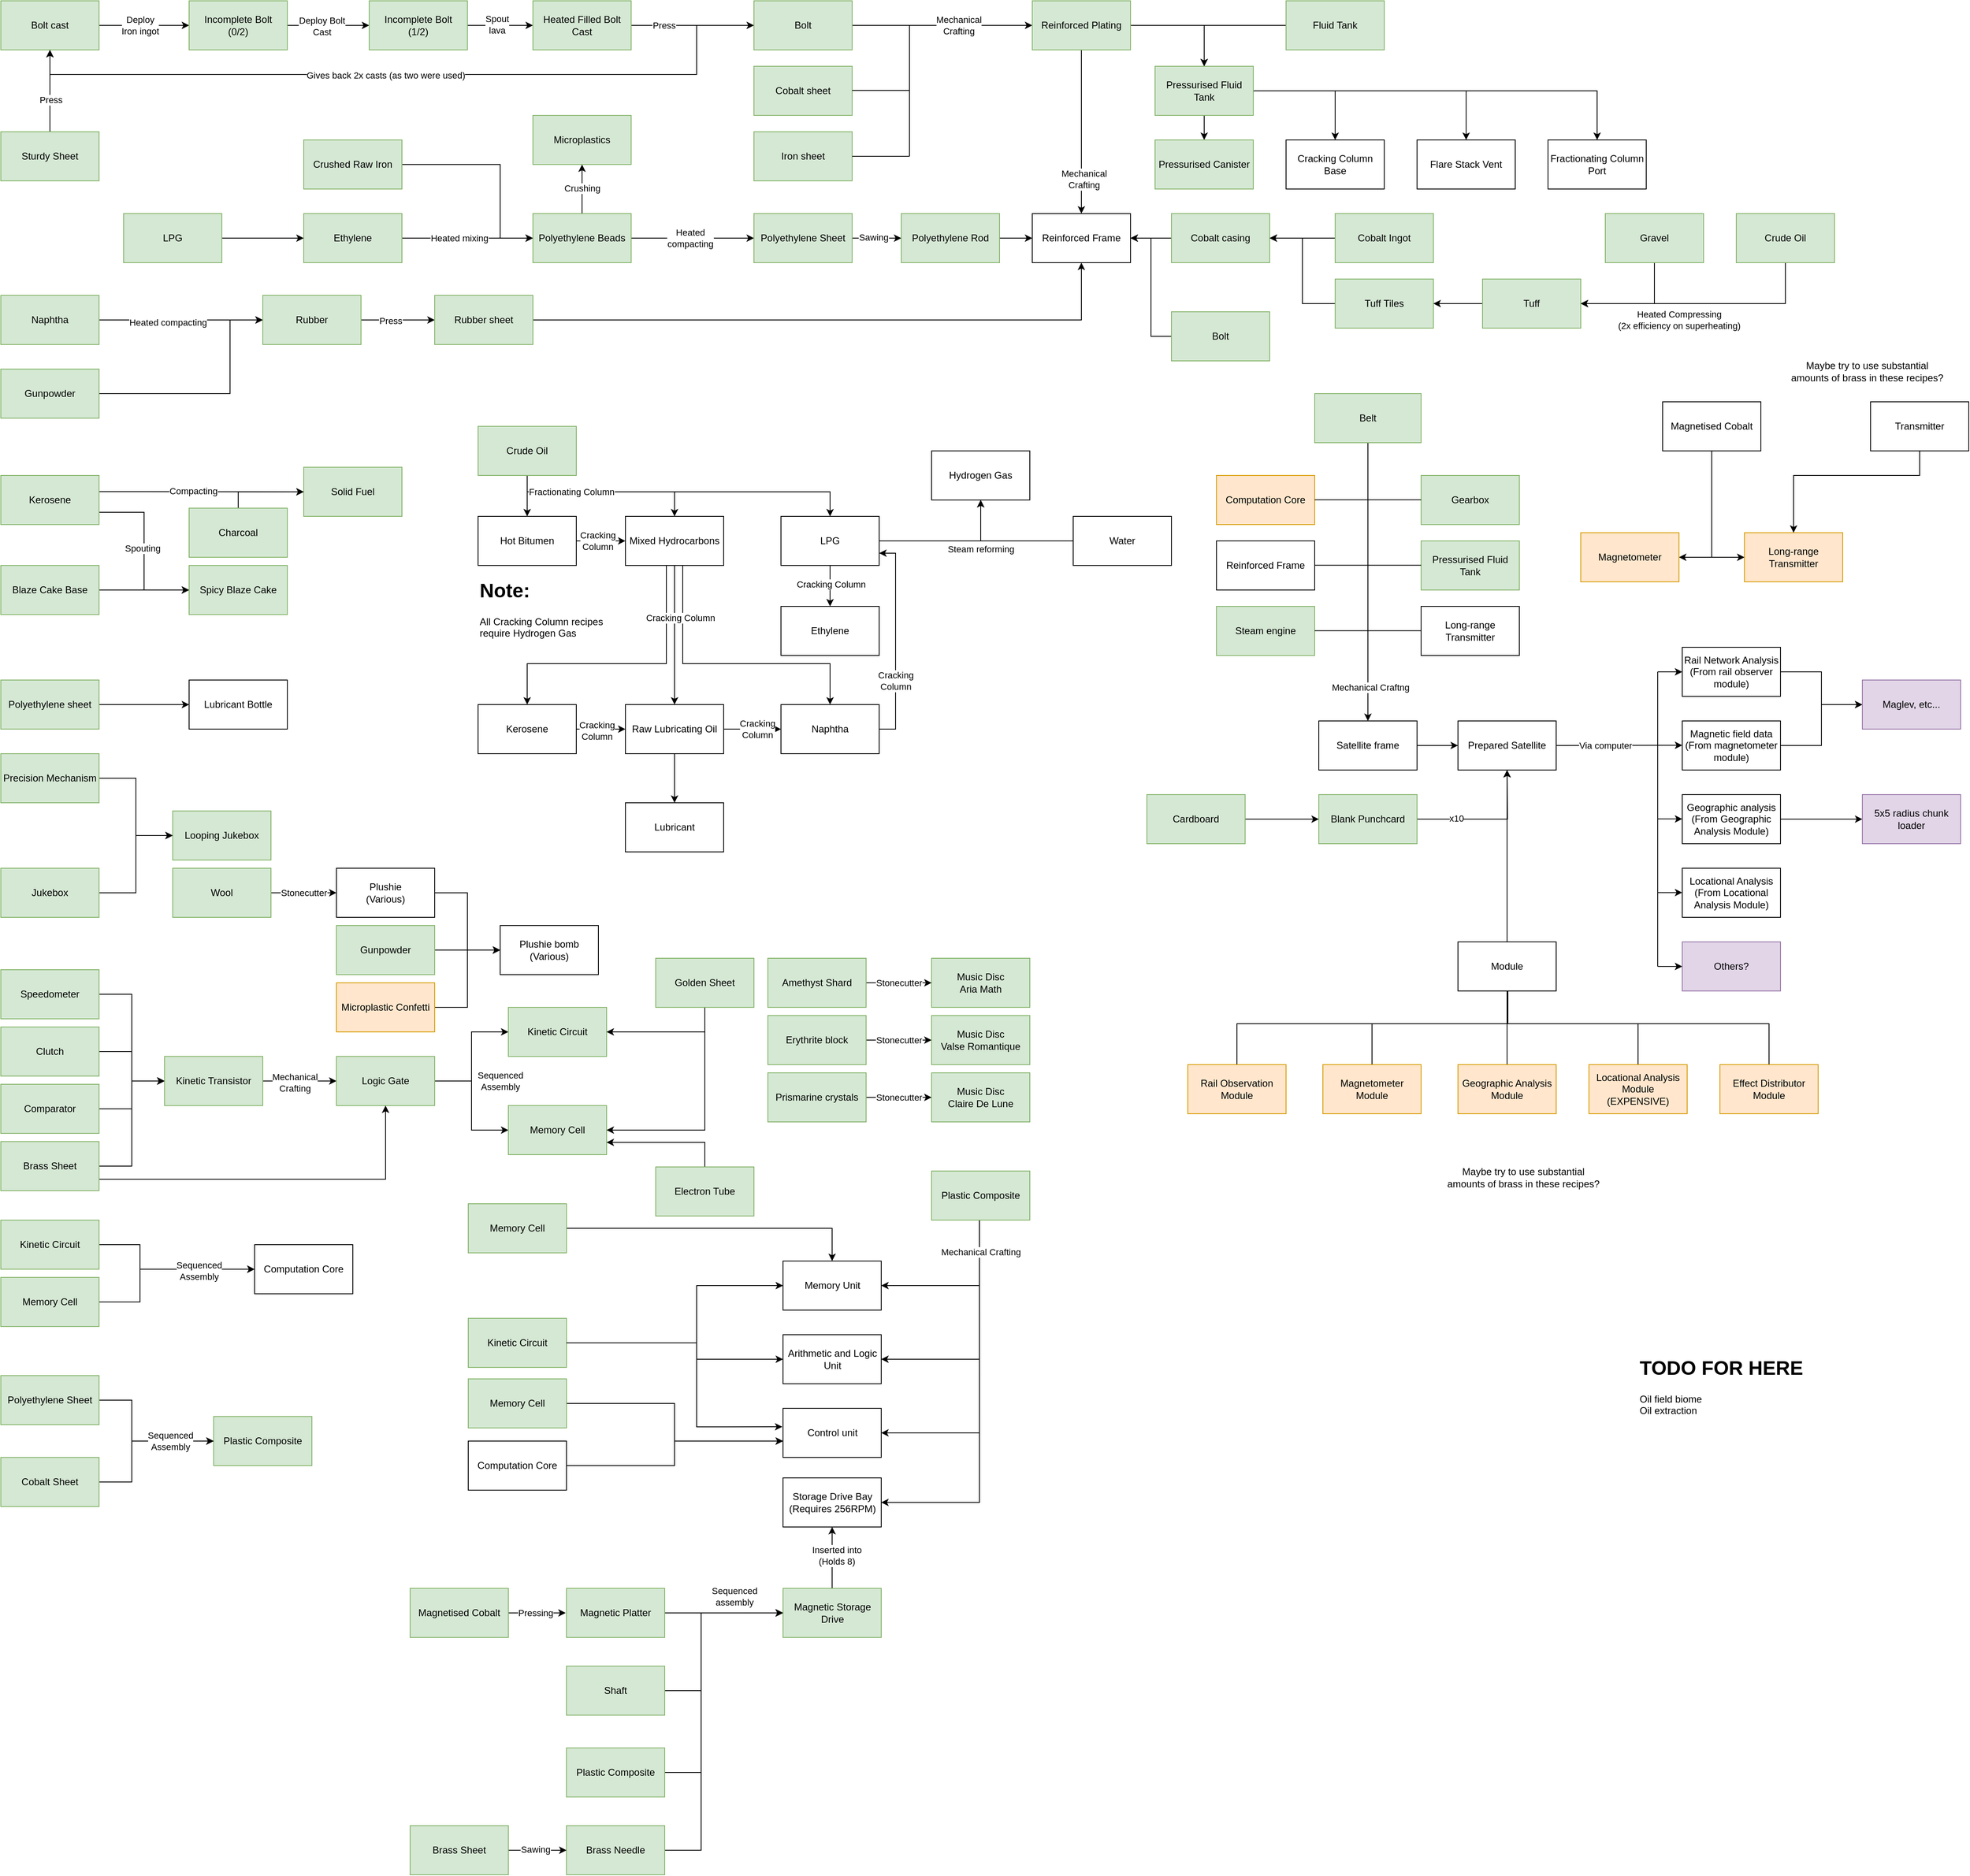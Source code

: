 <mxfile version="28.1.1">
  <diagram name="Page-1" id="pqHICeZLW7C7Gnf15Er0">
    <mxGraphModel dx="3420" dy="1427" grid="1" gridSize="10" guides="1" tooltips="1" connect="1" arrows="1" fold="1" page="1" pageScale="1" pageWidth="827" pageHeight="1169" math="0" shadow="0">
      <root>
        <mxCell id="0" />
        <mxCell id="1" parent="0" />
        <mxCell id="Odbw6xBOLVZNWxYlY6ok-3" style="edgeStyle=orthogonalEdgeStyle;rounded=0;orthogonalLoop=1;jettySize=auto;html=1;entryX=0;entryY=0.5;entryDx=0;entryDy=0;" parent="1" source="Odbw6xBOLVZNWxYlY6ok-1" edge="1">
          <mxGeometry relative="1" as="geometry">
            <mxPoint x="990" y="940.0" as="targetPoint" />
          </mxGeometry>
        </mxCell>
        <mxCell id="Odbw6xBOLVZNWxYlY6ok-1" value="Satellite frame" style="rounded=0;whiteSpace=wrap;html=1;" parent="1" vertex="1">
          <mxGeometry x="820" y="910" width="120" height="60" as="geometry" />
        </mxCell>
        <mxCell id="Odbw6xBOLVZNWxYlY6ok-12" style="edgeStyle=orthogonalEdgeStyle;rounded=0;orthogonalLoop=1;jettySize=auto;html=1;" parent="1" source="Odbw6xBOLVZNWxYlY6ok-4" target="Odbw6xBOLVZNWxYlY6ok-11" edge="1">
          <mxGeometry relative="1" as="geometry" />
        </mxCell>
        <mxCell id="Odbw6xBOLVZNWxYlY6ok-4" value="Rail Network Analysis&lt;br&gt;(From rail observer module)" style="rounded=0;whiteSpace=wrap;html=1;" parent="1" vertex="1">
          <mxGeometry x="1264" y="820" width="120" height="60" as="geometry" />
        </mxCell>
        <mxCell id="Odbw6xBOLVZNWxYlY6ok-14" style="edgeStyle=orthogonalEdgeStyle;rounded=0;orthogonalLoop=1;jettySize=auto;html=1;entryX=0;entryY=0.5;entryDx=0;entryDy=0;" parent="1" source="Odbw6xBOLVZNWxYlY6ok-5" target="Odbw6xBOLVZNWxYlY6ok-11" edge="1">
          <mxGeometry relative="1" as="geometry">
            <mxPoint x="1484" y="940" as="targetPoint" />
          </mxGeometry>
        </mxCell>
        <mxCell id="Odbw6xBOLVZNWxYlY6ok-5" value="Magnetic field data&lt;br&gt;(From magnetometer module)" style="rounded=0;whiteSpace=wrap;html=1;" parent="1" vertex="1">
          <mxGeometry x="1264" y="910" width="120" height="60" as="geometry" />
        </mxCell>
        <mxCell id="Odbw6xBOLVZNWxYlY6ok-16" style="edgeStyle=orthogonalEdgeStyle;rounded=0;orthogonalLoop=1;jettySize=auto;html=1;entryX=0;entryY=0.5;entryDx=0;entryDy=0;" parent="1" source="Odbw6xBOLVZNWxYlY6ok-6" target="Odbw6xBOLVZNWxYlY6ok-15" edge="1">
          <mxGeometry relative="1" as="geometry" />
        </mxCell>
        <mxCell id="Odbw6xBOLVZNWxYlY6ok-6" value="Geographic analysis&lt;br&gt;(From Geographic Analysis Module)" style="rounded=0;whiteSpace=wrap;html=1;" parent="1" vertex="1">
          <mxGeometry x="1264" y="1000" width="120" height="60" as="geometry" />
        </mxCell>
        <mxCell id="Odbw6xBOLVZNWxYlY6ok-7" value="" style="endArrow=none;html=1;rounded=0;" parent="1" edge="1">
          <mxGeometry width="50" height="50" relative="1" as="geometry">
            <mxPoint x="1234" y="1210" as="sourcePoint" />
            <mxPoint x="1234" y="850" as="targetPoint" />
          </mxGeometry>
        </mxCell>
        <mxCell id="Odbw6xBOLVZNWxYlY6ok-8" value="" style="endArrow=classic;html=1;rounded=0;entryX=0;entryY=0.5;entryDx=0;entryDy=0;" parent="1" target="Odbw6xBOLVZNWxYlY6ok-4" edge="1">
          <mxGeometry width="50" height="50" relative="1" as="geometry">
            <mxPoint x="1234" y="850" as="sourcePoint" />
            <mxPoint x="1174" y="770" as="targetPoint" />
          </mxGeometry>
        </mxCell>
        <mxCell id="Odbw6xBOLVZNWxYlY6ok-9" value="" style="endArrow=classic;html=1;rounded=0;entryX=0;entryY=0.5;entryDx=0;entryDy=0;exitX=1;exitY=0.5;exitDx=0;exitDy=0;" parent="1" edge="1">
          <mxGeometry width="50" height="50" relative="1" as="geometry">
            <mxPoint x="1110" y="940.0" as="sourcePoint" />
            <mxPoint x="1264" y="939.76" as="targetPoint" />
          </mxGeometry>
        </mxCell>
        <mxCell id="Odbw6xBOLVZNWxYlY6ok-17" value="Via computer" style="edgeLabel;html=1;align=center;verticalAlign=middle;resizable=0;points=[];" parent="Odbw6xBOLVZNWxYlY6ok-9" vertex="1" connectable="0">
          <mxGeometry x="-0.42" relative="1" as="geometry">
            <mxPoint x="15" as="offset" />
          </mxGeometry>
        </mxCell>
        <mxCell id="Odbw6xBOLVZNWxYlY6ok-10" value="" style="endArrow=classic;html=1;rounded=0;entryX=0;entryY=0.5;entryDx=0;entryDy=0;" parent="1" edge="1">
          <mxGeometry width="50" height="50" relative="1" as="geometry">
            <mxPoint x="1234" y="1029.76" as="sourcePoint" />
            <mxPoint x="1264" y="1029.76" as="targetPoint" />
          </mxGeometry>
        </mxCell>
        <mxCell id="Odbw6xBOLVZNWxYlY6ok-11" value="Maglev, etc..." style="rounded=0;whiteSpace=wrap;html=1;fillColor=#e1d5e7;strokeColor=#9673a6;" parent="1" vertex="1">
          <mxGeometry x="1484" y="860" width="120" height="60" as="geometry" />
        </mxCell>
        <mxCell id="Odbw6xBOLVZNWxYlY6ok-15" value="5x5 radius chunk loader" style="rounded=0;whiteSpace=wrap;html=1;fillColor=#e1d5e7;strokeColor=#9673a6;" parent="1" vertex="1">
          <mxGeometry x="1484" y="1000" width="120" height="60" as="geometry" />
        </mxCell>
        <mxCell id="Odbw6xBOLVZNWxYlY6ok-19" style="edgeStyle=orthogonalEdgeStyle;rounded=0;orthogonalLoop=1;jettySize=auto;html=1;entryX=0.5;entryY=1;entryDx=0;entryDy=0;" parent="1" source="Odbw6xBOLVZNWxYlY6ok-18" edge="1">
          <mxGeometry relative="1" as="geometry">
            <mxPoint x="1050" y="970.0" as="targetPoint" />
          </mxGeometry>
        </mxCell>
        <mxCell id="Odbw6xBOLVZNWxYlY6ok-106" value="x10" style="edgeLabel;html=1;align=center;verticalAlign=middle;resizable=0;points=[];" parent="Odbw6xBOLVZNWxYlY6ok-19" vertex="1" connectable="0">
          <mxGeometry x="-0.441" y="1" relative="1" as="geometry">
            <mxPoint as="offset" />
          </mxGeometry>
        </mxCell>
        <mxCell id="Odbw6xBOLVZNWxYlY6ok-18" value="Blank Punchcard" style="rounded=0;whiteSpace=wrap;html=1;fillColor=#d5e8d4;strokeColor=#82b366;" parent="1" vertex="1">
          <mxGeometry x="820" y="1000" width="120" height="60" as="geometry" />
        </mxCell>
        <mxCell id="Odbw6xBOLVZNWxYlY6ok-21" style="edgeStyle=orthogonalEdgeStyle;rounded=0;orthogonalLoop=1;jettySize=auto;html=1;entryX=0;entryY=0.5;entryDx=0;entryDy=0;" parent="1" source="Odbw6xBOLVZNWxYlY6ok-20" target="Odbw6xBOLVZNWxYlY6ok-18" edge="1">
          <mxGeometry relative="1" as="geometry" />
        </mxCell>
        <mxCell id="Odbw6xBOLVZNWxYlY6ok-20" value="Cardboard" style="rounded=0;whiteSpace=wrap;html=1;fillColor=#d5e8d4;strokeColor=#82b366;" parent="1" vertex="1">
          <mxGeometry x="610" y="1000" width="120" height="60" as="geometry" />
        </mxCell>
        <mxCell id="Odbw6xBOLVZNWxYlY6ok-22" value="Others?" style="rounded=0;whiteSpace=wrap;html=1;fillColor=#e1d5e7;strokeColor=#9673a6;" parent="1" vertex="1">
          <mxGeometry x="1264" y="1180" width="120" height="60" as="geometry" />
        </mxCell>
        <mxCell id="Odbw6xBOLVZNWxYlY6ok-23" value="" style="endArrow=classic;html=1;rounded=0;entryX=0;entryY=0.5;entryDx=0;entryDy=0;" parent="1" edge="1">
          <mxGeometry width="50" height="50" relative="1" as="geometry">
            <mxPoint x="1234" y="1119.71" as="sourcePoint" />
            <mxPoint x="1264" y="1119.71" as="targetPoint" />
          </mxGeometry>
        </mxCell>
        <mxCell id="Odbw6xBOLVZNWxYlY6ok-32" style="edgeStyle=orthogonalEdgeStyle;rounded=0;orthogonalLoop=1;jettySize=auto;html=1;entryX=0;entryY=0.5;entryDx=0;entryDy=0;" parent="1" source="Odbw6xBOLVZNWxYlY6ok-24" target="Odbw6xBOLVZNWxYlY6ok-25" edge="1">
          <mxGeometry relative="1" as="geometry" />
        </mxCell>
        <mxCell id="Odbw6xBOLVZNWxYlY6ok-33" value="Deploy&lt;br&gt;Iron ingot" style="edgeLabel;html=1;align=center;verticalAlign=middle;resizable=0;points=[];" parent="Odbw6xBOLVZNWxYlY6ok-32" vertex="1" connectable="0">
          <mxGeometry x="-0.369" y="2" relative="1" as="geometry">
            <mxPoint x="15" y="2" as="offset" />
          </mxGeometry>
        </mxCell>
        <mxCell id="Odbw6xBOLVZNWxYlY6ok-24" value="Bolt cast" style="rounded=0;whiteSpace=wrap;html=1;fillColor=#d5e8d4;strokeColor=#82b366;" parent="1" vertex="1">
          <mxGeometry x="-790" y="30" width="120" height="60" as="geometry" />
        </mxCell>
        <mxCell id="Odbw6xBOLVZNWxYlY6ok-31" style="edgeStyle=orthogonalEdgeStyle;rounded=0;orthogonalLoop=1;jettySize=auto;html=1;" parent="1" edge="1">
          <mxGeometry relative="1" as="geometry">
            <mxPoint x="60" y="60" as="sourcePoint" />
            <mxPoint x="-730" y="90" as="targetPoint" />
            <Array as="points">
              <mxPoint x="60" y="120" />
              <mxPoint x="-730" y="120" />
            </Array>
          </mxGeometry>
        </mxCell>
        <mxCell id="Odbw6xBOLVZNWxYlY6ok-60" value="Gives back 2x casts (as two were used)" style="edgeLabel;html=1;align=center;verticalAlign=middle;resizable=0;points=[];" parent="Odbw6xBOLVZNWxYlY6ok-31" vertex="1" connectable="0">
          <mxGeometry x="-0.933" y="-2" relative="1" as="geometry">
            <mxPoint x="-378" y="31" as="offset" />
          </mxGeometry>
        </mxCell>
        <mxCell id="Odbw6xBOLVZNWxYlY6ok-53" style="edgeStyle=orthogonalEdgeStyle;rounded=0;orthogonalLoop=1;jettySize=auto;html=1;" parent="1" source="Odbw6xBOLVZNWxYlY6ok-25" target="Odbw6xBOLVZNWxYlY6ok-52" edge="1">
          <mxGeometry relative="1" as="geometry" />
        </mxCell>
        <mxCell id="Odbw6xBOLVZNWxYlY6ok-54" value="Deploy Bolt&lt;br&gt;Cast" style="edgeLabel;html=1;align=center;verticalAlign=middle;resizable=0;points=[];" parent="Odbw6xBOLVZNWxYlY6ok-53" vertex="1" connectable="0">
          <mxGeometry x="-0.166" y="-1" relative="1" as="geometry">
            <mxPoint as="offset" />
          </mxGeometry>
        </mxCell>
        <mxCell id="Odbw6xBOLVZNWxYlY6ok-25" value="Incomplete Bolt&lt;br&gt;(0/2)" style="rounded=0;whiteSpace=wrap;html=1;fillColor=#d5e8d4;strokeColor=#82b366;" parent="1" vertex="1">
          <mxGeometry x="-560" y="30" width="120" height="60" as="geometry" />
        </mxCell>
        <mxCell id="Odbw6xBOLVZNWxYlY6ok-51" style="edgeStyle=orthogonalEdgeStyle;rounded=0;orthogonalLoop=1;jettySize=auto;html=1;" parent="1" source="Odbw6xBOLVZNWxYlY6ok-26" target="Odbw6xBOLVZNWxYlY6ok-43" edge="1">
          <mxGeometry relative="1" as="geometry" />
        </mxCell>
        <mxCell id="Odbw6xBOLVZNWxYlY6ok-68" value="Mechanical&lt;br&gt;Crafting" style="edgeLabel;html=1;align=center;verticalAlign=middle;resizable=0;points=[];" parent="Odbw6xBOLVZNWxYlY6ok-51" vertex="1" connectable="0">
          <mxGeometry x="0.087" y="-2" relative="1" as="geometry">
            <mxPoint x="10" y="-2" as="offset" />
          </mxGeometry>
        </mxCell>
        <mxCell id="Odbw6xBOLVZNWxYlY6ok-26" value="Bolt" style="rounded=0;whiteSpace=wrap;html=1;fillColor=#d5e8d4;strokeColor=#82b366;" parent="1" vertex="1">
          <mxGeometry x="130" y="30" width="120" height="60" as="geometry" />
        </mxCell>
        <mxCell id="Odbw6xBOLVZNWxYlY6ok-36" value="Cobalt sheet" style="rounded=0;whiteSpace=wrap;html=1;fillColor=#d5e8d4;strokeColor=#82b366;" parent="1" vertex="1">
          <mxGeometry x="130" y="110" width="120" height="60" as="geometry" />
        </mxCell>
        <mxCell id="Odbw6xBOLVZNWxYlY6ok-89" style="edgeStyle=orthogonalEdgeStyle;rounded=0;orthogonalLoop=1;jettySize=auto;html=1;entryX=0.5;entryY=0;entryDx=0;entryDy=0;" parent="1" source="Odbw6xBOLVZNWxYlY6ok-43" target="Odbw6xBOLVZNWxYlY6ok-88" edge="1">
          <mxGeometry relative="1" as="geometry" />
        </mxCell>
        <mxCell id="Odbw6xBOLVZNWxYlY6ok-216" value="Mechanical&lt;br&gt;Crafting" style="edgeLabel;html=1;align=center;verticalAlign=middle;resizable=0;points=[];" parent="Odbw6xBOLVZNWxYlY6ok-89" vertex="1" connectable="0">
          <mxGeometry x="0.58" y="3" relative="1" as="geometry">
            <mxPoint as="offset" />
          </mxGeometry>
        </mxCell>
        <mxCell id="Odbw6xBOLVZNWxYlY6ok-122" style="edgeStyle=orthogonalEdgeStyle;rounded=0;orthogonalLoop=1;jettySize=auto;html=1;entryX=0.5;entryY=0;entryDx=0;entryDy=0;" parent="1" source="Odbw6xBOLVZNWxYlY6ok-43" target="Odbw6xBOLVZNWxYlY6ok-121" edge="1">
          <mxGeometry relative="1" as="geometry" />
        </mxCell>
        <mxCell id="Odbw6xBOLVZNWxYlY6ok-43" value="Reinforced Plating" style="rounded=0;whiteSpace=wrap;html=1;fillColor=#d5e8d4;strokeColor=#82b366;" parent="1" vertex="1">
          <mxGeometry x="470" y="30" width="120" height="60" as="geometry" />
        </mxCell>
        <mxCell id="Odbw6xBOLVZNWxYlY6ok-47" value="Iron sheet" style="rounded=0;whiteSpace=wrap;html=1;fillColor=#d5e8d4;strokeColor=#82b366;" parent="1" vertex="1">
          <mxGeometry x="130" y="190" width="120" height="60" as="geometry" />
        </mxCell>
        <mxCell id="Odbw6xBOLVZNWxYlY6ok-48" value="" style="endArrow=none;html=1;rounded=0;" parent="1" edge="1">
          <mxGeometry width="50" height="50" relative="1" as="geometry">
            <mxPoint x="320" y="220" as="sourcePoint" />
            <mxPoint x="320" y="60" as="targetPoint" />
          </mxGeometry>
        </mxCell>
        <mxCell id="Odbw6xBOLVZNWxYlY6ok-49" value="" style="endArrow=none;html=1;rounded=0;exitX=1;exitY=0.5;exitDx=0;exitDy=0;" parent="1" source="Odbw6xBOLVZNWxYlY6ok-47" edge="1">
          <mxGeometry width="50" height="50" relative="1" as="geometry">
            <mxPoint x="340" y="230" as="sourcePoint" />
            <mxPoint x="320" y="220" as="targetPoint" />
          </mxGeometry>
        </mxCell>
        <mxCell id="Odbw6xBOLVZNWxYlY6ok-50" value="" style="endArrow=none;html=1;rounded=0;exitX=1;exitY=0.5;exitDx=0;exitDy=0;" parent="1" edge="1">
          <mxGeometry width="50" height="50" relative="1" as="geometry">
            <mxPoint x="250" y="139.47" as="sourcePoint" />
            <mxPoint x="320" y="139.47" as="targetPoint" />
          </mxGeometry>
        </mxCell>
        <mxCell id="Odbw6xBOLVZNWxYlY6ok-56" style="edgeStyle=orthogonalEdgeStyle;rounded=0;orthogonalLoop=1;jettySize=auto;html=1;entryX=0;entryY=0.5;entryDx=0;entryDy=0;" parent="1" source="Odbw6xBOLVZNWxYlY6ok-52" target="Odbw6xBOLVZNWxYlY6ok-55" edge="1">
          <mxGeometry relative="1" as="geometry" />
        </mxCell>
        <mxCell id="Odbw6xBOLVZNWxYlY6ok-57" value="Spout&lt;br&gt;lava" style="edgeLabel;html=1;align=center;verticalAlign=middle;resizable=0;points=[];" parent="Odbw6xBOLVZNWxYlY6ok-56" vertex="1" connectable="0">
          <mxGeometry x="-0.1" y="1" relative="1" as="geometry">
            <mxPoint as="offset" />
          </mxGeometry>
        </mxCell>
        <mxCell id="Odbw6xBOLVZNWxYlY6ok-52" value="Incomplete Bolt&lt;br&gt;(1/2)" style="rounded=0;whiteSpace=wrap;html=1;fillColor=#d5e8d4;strokeColor=#82b366;" parent="1" vertex="1">
          <mxGeometry x="-340" y="30" width="120" height="60" as="geometry" />
        </mxCell>
        <mxCell id="Odbw6xBOLVZNWxYlY6ok-58" style="edgeStyle=orthogonalEdgeStyle;rounded=0;orthogonalLoop=1;jettySize=auto;html=1;" parent="1" source="Odbw6xBOLVZNWxYlY6ok-55" target="Odbw6xBOLVZNWxYlY6ok-26" edge="1">
          <mxGeometry relative="1" as="geometry" />
        </mxCell>
        <mxCell id="Odbw6xBOLVZNWxYlY6ok-59" value="Press" style="edgeLabel;html=1;align=center;verticalAlign=middle;resizable=0;points=[];" parent="Odbw6xBOLVZNWxYlY6ok-58" vertex="1" connectable="0">
          <mxGeometry x="0.321" y="-1" relative="1" as="geometry">
            <mxPoint x="-59" y="-1" as="offset" />
          </mxGeometry>
        </mxCell>
        <mxCell id="Odbw6xBOLVZNWxYlY6ok-55" value="Heated Filled Bolt Cast" style="rounded=0;whiteSpace=wrap;html=1;fillColor=#d5e8d4;strokeColor=#82b366;" parent="1" vertex="1">
          <mxGeometry x="-140" y="30" width="120" height="60" as="geometry" />
        </mxCell>
        <mxCell id="Odbw6xBOLVZNWxYlY6ok-62" style="edgeStyle=orthogonalEdgeStyle;rounded=0;orthogonalLoop=1;jettySize=auto;html=1;entryX=0.5;entryY=1;entryDx=0;entryDy=0;" parent="1" source="Odbw6xBOLVZNWxYlY6ok-61" target="Odbw6xBOLVZNWxYlY6ok-24" edge="1">
          <mxGeometry relative="1" as="geometry" />
        </mxCell>
        <mxCell id="Odbw6xBOLVZNWxYlY6ok-63" value="Press" style="edgeLabel;html=1;align=center;verticalAlign=middle;resizable=0;points=[];" parent="Odbw6xBOLVZNWxYlY6ok-62" vertex="1" connectable="0">
          <mxGeometry x="-0.209" y="-1" relative="1" as="geometry">
            <mxPoint as="offset" />
          </mxGeometry>
        </mxCell>
        <mxCell id="Odbw6xBOLVZNWxYlY6ok-61" value="Sturdy Sheet" style="rounded=0;whiteSpace=wrap;html=1;fillColor=#d5e8d4;strokeColor=#82b366;" parent="1" vertex="1">
          <mxGeometry x="-790" y="190" width="120" height="60" as="geometry" />
        </mxCell>
        <mxCell id="Odbw6xBOLVZNWxYlY6ok-86" style="edgeStyle=orthogonalEdgeStyle;rounded=0;orthogonalLoop=1;jettySize=auto;html=1;exitX=0.5;exitY=1;exitDx=0;exitDy=0;entryX=0;entryY=0.5;entryDx=0;entryDy=0;" parent="1" source="Odbw6xBOLVZNWxYlY6ok-73" target="Odbw6xBOLVZNWxYlY6ok-77" edge="1">
          <mxGeometry relative="1" as="geometry" />
        </mxCell>
        <mxCell id="Odbw6xBOLVZNWxYlY6ok-87" style="edgeStyle=orthogonalEdgeStyle;rounded=0;orthogonalLoop=1;jettySize=auto;html=1;exitX=0.5;exitY=1;exitDx=0;exitDy=0;entryX=1;entryY=0.5;entryDx=0;entryDy=0;" parent="1" source="Odbw6xBOLVZNWxYlY6ok-73" target="Odbw6xBOLVZNWxYlY6ok-81" edge="1">
          <mxGeometry relative="1" as="geometry" />
        </mxCell>
        <mxCell id="Odbw6xBOLVZNWxYlY6ok-73" value="Magnetised Cobalt" style="rounded=0;whiteSpace=wrap;html=1;" parent="1" vertex="1">
          <mxGeometry x="1240" y="520" width="120" height="60" as="geometry" />
        </mxCell>
        <mxCell id="Odbw6xBOLVZNWxYlY6ok-75" value="Steam engine" style="rounded=0;whiteSpace=wrap;html=1;fillColor=#d5e8d4;strokeColor=#82b366;" parent="1" vertex="1">
          <mxGeometry x="695" y="770" width="120" height="60" as="geometry" />
        </mxCell>
        <mxCell id="Odbw6xBOLVZNWxYlY6ok-76" value="Pressurised Fluid Tank" style="rounded=0;whiteSpace=wrap;html=1;fillColor=#d5e8d4;strokeColor=#82b366;" parent="1" vertex="1">
          <mxGeometry x="945" y="690" width="120" height="60" as="geometry" />
        </mxCell>
        <mxCell id="Odbw6xBOLVZNWxYlY6ok-77" value="Long-range Transmitter" style="rounded=0;whiteSpace=wrap;html=1;fillColor=#ffe6cc;strokeColor=#d79b00;" parent="1" vertex="1">
          <mxGeometry x="1340" y="680" width="120" height="60" as="geometry" />
        </mxCell>
        <mxCell id="Odbw6xBOLVZNWxYlY6ok-80" style="edgeStyle=orthogonalEdgeStyle;rounded=0;orthogonalLoop=1;jettySize=auto;html=1;entryX=0.5;entryY=0;entryDx=0;entryDy=0;" parent="1" source="Odbw6xBOLVZNWxYlY6ok-79" target="Odbw6xBOLVZNWxYlY6ok-77" edge="1">
          <mxGeometry relative="1" as="geometry">
            <Array as="points">
              <mxPoint x="1554" y="610" />
              <mxPoint x="1400" y="610" />
            </Array>
          </mxGeometry>
        </mxCell>
        <mxCell id="Odbw6xBOLVZNWxYlY6ok-79" value="Transmitter" style="rounded=0;whiteSpace=wrap;html=1;" parent="1" vertex="1">
          <mxGeometry x="1494" y="520" width="120" height="60" as="geometry" />
        </mxCell>
        <mxCell id="Odbw6xBOLVZNWxYlY6ok-81" value="Magnetometer" style="rounded=0;whiteSpace=wrap;html=1;fillColor=#ffe6cc;strokeColor=#d79b00;" parent="1" vertex="1">
          <mxGeometry x="1140" y="680" width="120" height="60" as="geometry" />
        </mxCell>
        <mxCell id="Odbw6xBOLVZNWxYlY6ok-88" value="Reinforced Frame" style="rounded=0;whiteSpace=wrap;html=1;" parent="1" vertex="1">
          <mxGeometry x="470" y="290" width="120" height="60" as="geometry" />
        </mxCell>
        <mxCell id="Odbw6xBOLVZNWxYlY6ok-91" style="edgeStyle=orthogonalEdgeStyle;rounded=0;orthogonalLoop=1;jettySize=auto;html=1;entryX=0;entryY=0.5;entryDx=0;entryDy=0;" parent="1" source="Odbw6xBOLVZNWxYlY6ok-90" target="Odbw6xBOLVZNWxYlY6ok-92" edge="1">
          <mxGeometry relative="1" as="geometry">
            <mxPoint x="-140" y="320" as="targetPoint" />
          </mxGeometry>
        </mxCell>
        <mxCell id="Odbw6xBOLVZNWxYlY6ok-217" value="Heated mixing" style="edgeLabel;html=1;align=center;verticalAlign=middle;resizable=0;points=[];" parent="Odbw6xBOLVZNWxYlY6ok-91" vertex="1" connectable="0">
          <mxGeometry x="-0.168" y="-1" relative="1" as="geometry">
            <mxPoint x="3" y="-1" as="offset" />
          </mxGeometry>
        </mxCell>
        <mxCell id="Odbw6xBOLVZNWxYlY6ok-90" value="Ethylene" style="rounded=0;whiteSpace=wrap;html=1;fillColor=#d5e8d4;strokeColor=#82b366;" parent="1" vertex="1">
          <mxGeometry x="-420" y="290" width="120" height="60" as="geometry" />
        </mxCell>
        <mxCell id="Odbw6xBOLVZNWxYlY6ok-126" style="edgeStyle=orthogonalEdgeStyle;rounded=0;orthogonalLoop=1;jettySize=auto;html=1;entryX=0;entryY=0.5;entryDx=0;entryDy=0;" parent="1" source="Odbw6xBOLVZNWxYlY6ok-92" target="Odbw6xBOLVZNWxYlY6ok-125" edge="1">
          <mxGeometry relative="1" as="geometry" />
        </mxCell>
        <mxCell id="Odbw6xBOLVZNWxYlY6ok-127" value="Heated&lt;div&gt;compacting&lt;/div&gt;" style="edgeLabel;html=1;align=center;verticalAlign=middle;resizable=0;points=[];" parent="Odbw6xBOLVZNWxYlY6ok-126" vertex="1" connectable="0">
          <mxGeometry x="0.073" y="2" relative="1" as="geometry">
            <mxPoint x="-9" y="2" as="offset" />
          </mxGeometry>
        </mxCell>
        <mxCell id="Odbw6xBOLVZNWxYlY6ok-161" style="edgeStyle=orthogonalEdgeStyle;rounded=0;orthogonalLoop=1;jettySize=auto;html=1;entryX=0.5;entryY=1;entryDx=0;entryDy=0;" parent="1" source="Odbw6xBOLVZNWxYlY6ok-92" target="Odbw6xBOLVZNWxYlY6ok-158" edge="1">
          <mxGeometry relative="1" as="geometry" />
        </mxCell>
        <mxCell id="Odbw6xBOLVZNWxYlY6ok-162" value="Crushing" style="edgeLabel;html=1;align=center;verticalAlign=middle;resizable=0;points=[];" parent="Odbw6xBOLVZNWxYlY6ok-161" vertex="1" connectable="0">
          <mxGeometry x="0.05" y="-4" relative="1" as="geometry">
            <mxPoint x="-4" as="offset" />
          </mxGeometry>
        </mxCell>
        <mxCell id="Odbw6xBOLVZNWxYlY6ok-92" value="Polyethylene Beads" style="rounded=0;whiteSpace=wrap;html=1;fillColor=#d5e8d4;strokeColor=#82b366;" parent="1" vertex="1">
          <mxGeometry x="-140" y="290" width="120" height="60" as="geometry" />
        </mxCell>
        <mxCell id="Odbw6xBOLVZNWxYlY6ok-95" value="Long-range Transmitter" style="rounded=0;whiteSpace=wrap;html=1;" parent="1" vertex="1">
          <mxGeometry x="945" y="770" width="120" height="60" as="geometry" />
        </mxCell>
        <mxCell id="Odbw6xBOLVZNWxYlY6ok-96" value="Reinforced Frame" style="rounded=0;whiteSpace=wrap;html=1;" parent="1" vertex="1">
          <mxGeometry x="695" y="690" width="120" height="60" as="geometry" />
        </mxCell>
        <mxCell id="Odbw6xBOLVZNWxYlY6ok-97" value="Computation Core" style="rounded=0;whiteSpace=wrap;html=1;fillColor=#ffe6cc;strokeColor=#d79b00;" parent="1" vertex="1">
          <mxGeometry x="695" y="610" width="120" height="60" as="geometry" />
        </mxCell>
        <mxCell id="Odbw6xBOLVZNWxYlY6ok-99" value="Gearbox" style="rounded=0;whiteSpace=wrap;html=1;fillColor=#d5e8d4;strokeColor=#82b366;" parent="1" vertex="1">
          <mxGeometry x="945" y="610" width="120" height="60" as="geometry" />
        </mxCell>
        <mxCell id="Odbw6xBOLVZNWxYlY6ok-101" style="edgeStyle=orthogonalEdgeStyle;rounded=0;orthogonalLoop=1;jettySize=auto;html=1;exitX=0.5;exitY=1;exitDx=0;exitDy=0;entryX=0.5;entryY=0;entryDx=0;entryDy=0;" parent="1" source="Odbw6xBOLVZNWxYlY6ok-100" target="Odbw6xBOLVZNWxYlY6ok-1" edge="1">
          <mxGeometry relative="1" as="geometry">
            <mxPoint x="914.828" y="890" as="targetPoint" />
          </mxGeometry>
        </mxCell>
        <mxCell id="Odbw6xBOLVZNWxYlY6ok-168" value="Mechanical Craftng" style="edgeLabel;html=1;align=center;verticalAlign=middle;resizable=0;points=[];" parent="Odbw6xBOLVZNWxYlY6ok-101" vertex="1" connectable="0">
          <mxGeometry x="0.755" y="3" relative="1" as="geometry">
            <mxPoint as="offset" />
          </mxGeometry>
        </mxCell>
        <mxCell id="Odbw6xBOLVZNWxYlY6ok-100" value="Belt" style="rounded=0;whiteSpace=wrap;html=1;fillColor=#d5e8d4;strokeColor=#82b366;" parent="1" vertex="1">
          <mxGeometry x="815" y="510" width="130" height="60" as="geometry" />
        </mxCell>
        <mxCell id="Odbw6xBOLVZNWxYlY6ok-103" value="" style="endArrow=none;html=1;rounded=0;entryX=0;entryY=0.5;entryDx=0;entryDy=0;exitX=1;exitY=0.5;exitDx=0;exitDy=0;" parent="1" edge="1">
          <mxGeometry width="50" height="50" relative="1" as="geometry">
            <mxPoint x="815" y="639.71" as="sourcePoint" />
            <mxPoint x="945" y="639.71" as="targetPoint" />
          </mxGeometry>
        </mxCell>
        <mxCell id="Odbw6xBOLVZNWxYlY6ok-104" value="" style="endArrow=none;html=1;rounded=0;entryX=0;entryY=0.5;entryDx=0;entryDy=0;exitX=1;exitY=0.5;exitDx=0;exitDy=0;" parent="1" edge="1">
          <mxGeometry width="50" height="50" relative="1" as="geometry">
            <mxPoint x="815" y="719.71" as="sourcePoint" />
            <mxPoint x="945" y="719.71" as="targetPoint" />
          </mxGeometry>
        </mxCell>
        <mxCell id="Odbw6xBOLVZNWxYlY6ok-105" value="" style="endArrow=none;html=1;rounded=0;entryX=0;entryY=0.5;entryDx=0;entryDy=0;exitX=1;exitY=0.5;exitDx=0;exitDy=0;" parent="1" edge="1">
          <mxGeometry width="50" height="50" relative="1" as="geometry">
            <mxPoint x="815" y="799.71" as="sourcePoint" />
            <mxPoint x="945" y="799.71" as="targetPoint" />
          </mxGeometry>
        </mxCell>
        <mxCell id="Odbw6xBOLVZNWxYlY6ok-112" style="edgeStyle=orthogonalEdgeStyle;rounded=0;orthogonalLoop=1;jettySize=auto;html=1;entryX=0;entryY=0.5;entryDx=0;entryDy=0;" parent="1" source="Odbw6xBOLVZNWxYlY6ok-110" target="Odbw6xBOLVZNWxYlY6ok-111" edge="1">
          <mxGeometry relative="1" as="geometry" />
        </mxCell>
        <mxCell id="Odbw6xBOLVZNWxYlY6ok-211" value="Heated compacting" style="edgeLabel;html=1;align=center;verticalAlign=middle;resizable=0;points=[];" parent="Odbw6xBOLVZNWxYlY6ok-112" vertex="1" connectable="0">
          <mxGeometry x="-0.166" y="-3" relative="1" as="geometry">
            <mxPoint as="offset" />
          </mxGeometry>
        </mxCell>
        <mxCell id="Odbw6xBOLVZNWxYlY6ok-110" value="Naphtha" style="rounded=0;whiteSpace=wrap;html=1;fillColor=#d5e8d4;strokeColor=#82b366;" parent="1" vertex="1">
          <mxGeometry x="-790" y="390" width="120" height="60" as="geometry" />
        </mxCell>
        <mxCell id="Odbw6xBOLVZNWxYlY6ok-114" style="edgeStyle=orthogonalEdgeStyle;rounded=0;orthogonalLoop=1;jettySize=auto;html=1;entryX=0;entryY=0.5;entryDx=0;entryDy=0;" parent="1" source="Odbw6xBOLVZNWxYlY6ok-111" target="Odbw6xBOLVZNWxYlY6ok-113" edge="1">
          <mxGeometry relative="1" as="geometry" />
        </mxCell>
        <mxCell id="Odbw6xBOLVZNWxYlY6ok-169" value="Press" style="edgeLabel;html=1;align=center;verticalAlign=middle;resizable=0;points=[];" parent="Odbw6xBOLVZNWxYlY6ok-114" vertex="1" connectable="0">
          <mxGeometry x="-0.207" y="-1" relative="1" as="geometry">
            <mxPoint as="offset" />
          </mxGeometry>
        </mxCell>
        <mxCell id="Odbw6xBOLVZNWxYlY6ok-111" value="Rubber" style="rounded=0;whiteSpace=wrap;html=1;fillColor=#d5e8d4;strokeColor=#82b366;" parent="1" vertex="1">
          <mxGeometry x="-470" y="390" width="120" height="60" as="geometry" />
        </mxCell>
        <mxCell id="Odbw6xBOLVZNWxYlY6ok-167" style="edgeStyle=orthogonalEdgeStyle;rounded=0;orthogonalLoop=1;jettySize=auto;html=1;entryX=0.5;entryY=1;entryDx=0;entryDy=0;" parent="1" source="Odbw6xBOLVZNWxYlY6ok-113" target="Odbw6xBOLVZNWxYlY6ok-88" edge="1">
          <mxGeometry relative="1" as="geometry">
            <Array as="points">
              <mxPoint x="530" y="420" />
            </Array>
          </mxGeometry>
        </mxCell>
        <mxCell id="Odbw6xBOLVZNWxYlY6ok-113" value="Rubber sheet" style="rounded=0;whiteSpace=wrap;html=1;fillColor=#d5e8d4;strokeColor=#82b366;" parent="1" vertex="1">
          <mxGeometry x="-260" y="390" width="120" height="60" as="geometry" />
        </mxCell>
        <mxCell id="Odbw6xBOLVZNWxYlY6ok-118" style="edgeStyle=orthogonalEdgeStyle;rounded=0;orthogonalLoop=1;jettySize=auto;html=1;entryX=0;entryY=0.5;entryDx=0;entryDy=0;exitX=1;exitY=0.75;exitDx=0;exitDy=0;" parent="1" source="Odbw6xBOLVZNWxYlY6ok-116" target="Odbw6xBOLVZNWxYlY6ok-117" edge="1">
          <mxGeometry relative="1" as="geometry" />
        </mxCell>
        <mxCell id="Odbw6xBOLVZNWxYlY6ok-191" value="Spouting" style="edgeLabel;html=1;align=center;verticalAlign=middle;resizable=0;points=[];" parent="Odbw6xBOLVZNWxYlY6ok-118" vertex="1" connectable="0">
          <mxGeometry x="-0.034" y="-2" relative="1" as="geometry">
            <mxPoint as="offset" />
          </mxGeometry>
        </mxCell>
        <mxCell id="Odbw6xBOLVZNWxYlY6ok-139" style="edgeStyle=orthogonalEdgeStyle;rounded=0;orthogonalLoop=1;jettySize=auto;html=1;exitX=1.002;exitY=0.33;exitDx=0;exitDy=0;entryX=0;entryY=0.5;entryDx=0;entryDy=0;exitPerimeter=0;" parent="1" source="Odbw6xBOLVZNWxYlY6ok-116" target="Odbw6xBOLVZNWxYlY6ok-140" edge="1">
          <mxGeometry relative="1" as="geometry">
            <mxPoint x="-560" y="625.048" as="targetPoint" />
            <Array as="points">
              <mxPoint x="-610" y="630" />
              <mxPoint x="-610" y="630" />
            </Array>
          </mxGeometry>
        </mxCell>
        <mxCell id="Odbw6xBOLVZNWxYlY6ok-196" value="Compacting" style="edgeLabel;html=1;align=center;verticalAlign=middle;resizable=0;points=[];" parent="Odbw6xBOLVZNWxYlY6ok-139" vertex="1" connectable="0">
          <mxGeometry x="-0.079" y="1" relative="1" as="geometry">
            <mxPoint as="offset" />
          </mxGeometry>
        </mxCell>
        <mxCell id="Odbw6xBOLVZNWxYlY6ok-116" value="Kerosene" style="rounded=0;whiteSpace=wrap;html=1;fillColor=#d5e8d4;strokeColor=#82b366;" parent="1" vertex="1">
          <mxGeometry x="-790" y="610" width="120" height="60" as="geometry" />
        </mxCell>
        <mxCell id="Odbw6xBOLVZNWxYlY6ok-117" value="Spicy Blaze Cake" style="rounded=0;whiteSpace=wrap;html=1;fillColor=#d5e8d4;strokeColor=#82b366;" parent="1" vertex="1">
          <mxGeometry x="-560" y="720" width="120" height="60" as="geometry" />
        </mxCell>
        <mxCell id="Odbw6xBOLVZNWxYlY6ok-120" style="edgeStyle=orthogonalEdgeStyle;rounded=0;orthogonalLoop=1;jettySize=auto;html=1;entryX=0;entryY=0.5;entryDx=0;entryDy=0;" parent="1" source="Odbw6xBOLVZNWxYlY6ok-119" target="Odbw6xBOLVZNWxYlY6ok-117" edge="1">
          <mxGeometry relative="1" as="geometry" />
        </mxCell>
        <mxCell id="Odbw6xBOLVZNWxYlY6ok-119" value="Blaze Cake Base" style="rounded=0;whiteSpace=wrap;html=1;fillColor=#d5e8d4;strokeColor=#82b366;" parent="1" vertex="1">
          <mxGeometry x="-790" y="720" width="120" height="60" as="geometry" />
        </mxCell>
        <mxCell id="Odbw6xBOLVZNWxYlY6ok-215" style="edgeStyle=orthogonalEdgeStyle;rounded=0;orthogonalLoop=1;jettySize=auto;html=1;" parent="1" source="Odbw6xBOLVZNWxYlY6ok-121" target="Odbw6xBOLVZNWxYlY6ok-213" edge="1">
          <mxGeometry relative="1" as="geometry" />
        </mxCell>
        <mxCell id="Odbw6xBOLVZNWxYlY6ok-275" style="edgeStyle=orthogonalEdgeStyle;rounded=0;orthogonalLoop=1;jettySize=auto;html=1;" parent="1" source="Odbw6xBOLVZNWxYlY6ok-121" target="Odbw6xBOLVZNWxYlY6ok-274" edge="1">
          <mxGeometry relative="1" as="geometry" />
        </mxCell>
        <mxCell id="Odbw6xBOLVZNWxYlY6ok-278" style="edgeStyle=orthogonalEdgeStyle;rounded=0;orthogonalLoop=1;jettySize=auto;html=1;entryX=0.5;entryY=0;entryDx=0;entryDy=0;" parent="1" source="Odbw6xBOLVZNWxYlY6ok-121" target="Odbw6xBOLVZNWxYlY6ok-276" edge="1">
          <mxGeometry relative="1" as="geometry" />
        </mxCell>
        <mxCell id="Odbw6xBOLVZNWxYlY6ok-279" style="edgeStyle=orthogonalEdgeStyle;rounded=0;orthogonalLoop=1;jettySize=auto;html=1;" parent="1" source="Odbw6xBOLVZNWxYlY6ok-121" target="Odbw6xBOLVZNWxYlY6ok-277" edge="1">
          <mxGeometry relative="1" as="geometry" />
        </mxCell>
        <mxCell id="Odbw6xBOLVZNWxYlY6ok-121" value="Pressurised Fluid Tank" style="rounded=0;whiteSpace=wrap;html=1;fillColor=#d5e8d4;strokeColor=#82b366;" parent="1" vertex="1">
          <mxGeometry x="620" y="110" width="120" height="60" as="geometry" />
        </mxCell>
        <mxCell id="Odbw6xBOLVZNWxYlY6ok-124" style="edgeStyle=orthogonalEdgeStyle;rounded=0;orthogonalLoop=1;jettySize=auto;html=1;entryX=0.5;entryY=0;entryDx=0;entryDy=0;" parent="1" source="Odbw6xBOLVZNWxYlY6ok-123" target="Odbw6xBOLVZNWxYlY6ok-121" edge="1">
          <mxGeometry relative="1" as="geometry" />
        </mxCell>
        <mxCell id="Odbw6xBOLVZNWxYlY6ok-123" value="Fluid Tank" style="rounded=0;whiteSpace=wrap;html=1;fillColor=#d5e8d4;strokeColor=#82b366;" parent="1" vertex="1">
          <mxGeometry x="780" y="30" width="120" height="60" as="geometry" />
        </mxCell>
        <mxCell id="Odbw6xBOLVZNWxYlY6ok-129" style="edgeStyle=orthogonalEdgeStyle;rounded=0;orthogonalLoop=1;jettySize=auto;html=1;entryX=0;entryY=0.5;entryDx=0;entryDy=0;" parent="1" source="Odbw6xBOLVZNWxYlY6ok-125" target="Odbw6xBOLVZNWxYlY6ok-128" edge="1">
          <mxGeometry relative="1" as="geometry" />
        </mxCell>
        <mxCell id="Odbw6xBOLVZNWxYlY6ok-130" value="Sawing" style="edgeLabel;html=1;align=center;verticalAlign=middle;resizable=0;points=[];" parent="Odbw6xBOLVZNWxYlY6ok-129" vertex="1" connectable="0">
          <mxGeometry x="-0.143" y="1" relative="1" as="geometry">
            <mxPoint as="offset" />
          </mxGeometry>
        </mxCell>
        <mxCell id="Odbw6xBOLVZNWxYlY6ok-125" value="Polyethylene Sheet" style="rounded=0;whiteSpace=wrap;html=1;fillColor=#d5e8d4;strokeColor=#82b366;" parent="1" vertex="1">
          <mxGeometry x="130" y="290" width="120" height="60" as="geometry" />
        </mxCell>
        <mxCell id="Odbw6xBOLVZNWxYlY6ok-131" style="edgeStyle=orthogonalEdgeStyle;rounded=0;orthogonalLoop=1;jettySize=auto;html=1;" parent="1" source="Odbw6xBOLVZNWxYlY6ok-128" target="Odbw6xBOLVZNWxYlY6ok-88" edge="1">
          <mxGeometry relative="1" as="geometry" />
        </mxCell>
        <mxCell id="Odbw6xBOLVZNWxYlY6ok-128" value="Polyethylene Rod" style="rounded=0;whiteSpace=wrap;html=1;fillColor=#d5e8d4;strokeColor=#82b366;" parent="1" vertex="1">
          <mxGeometry x="310" y="290" width="120" height="60" as="geometry" />
        </mxCell>
        <mxCell id="icsWugEK6nNElAmf-cyU-23" style="edgeStyle=orthogonalEdgeStyle;rounded=0;orthogonalLoop=1;jettySize=auto;html=1;entryX=0;entryY=0.5;entryDx=0;entryDy=0;" edge="1" parent="1" source="Odbw6xBOLVZNWxYlY6ok-132" target="icsWugEK6nNElAmf-cyU-5">
          <mxGeometry relative="1" as="geometry" />
        </mxCell>
        <mxCell id="icsWugEK6nNElAmf-cyU-24" value="Cracking&lt;br&gt;Column" style="edgeLabel;html=1;align=center;verticalAlign=middle;resizable=0;points=[];" vertex="1" connectable="0" parent="icsWugEK6nNElAmf-cyU-23">
          <mxGeometry x="-0.017" y="-3" relative="1" as="geometry">
            <mxPoint x="-4" y="-3" as="offset" />
          </mxGeometry>
        </mxCell>
        <mxCell id="Odbw6xBOLVZNWxYlY6ok-132" value="Hot Bitumen" style="rounded=0;whiteSpace=wrap;html=1;" parent="1" vertex="1">
          <mxGeometry x="-207" y="660" width="120" height="60" as="geometry" />
        </mxCell>
        <mxCell id="icsWugEK6nNElAmf-cyU-32" style="edgeStyle=orthogonalEdgeStyle;rounded=0;orthogonalLoop=1;jettySize=auto;html=1;entryX=1;entryY=0.75;entryDx=0;entryDy=0;" edge="1" parent="1" source="Odbw6xBOLVZNWxYlY6ok-133" target="Odbw6xBOLVZNWxYlY6ok-137">
          <mxGeometry relative="1" as="geometry">
            <Array as="points">
              <mxPoint x="303" y="920" />
              <mxPoint x="303" y="705" />
            </Array>
          </mxGeometry>
        </mxCell>
        <mxCell id="icsWugEK6nNElAmf-cyU-33" value="Cracking&lt;br&gt;Column" style="edgeLabel;html=1;align=center;verticalAlign=middle;resizable=0;points=[];" vertex="1" connectable="0" parent="icsWugEK6nNElAmf-cyU-32">
          <mxGeometry x="0.188" relative="1" as="geometry">
            <mxPoint y="72" as="offset" />
          </mxGeometry>
        </mxCell>
        <mxCell id="Odbw6xBOLVZNWxYlY6ok-133" value="Naphtha" style="rounded=0;whiteSpace=wrap;html=1;" parent="1" vertex="1">
          <mxGeometry x="163" y="890" width="120" height="60" as="geometry" />
        </mxCell>
        <mxCell id="icsWugEK6nNElAmf-cyU-22" style="edgeStyle=orthogonalEdgeStyle;rounded=0;orthogonalLoop=1;jettySize=auto;html=1;" edge="1" parent="1" source="Odbw6xBOLVZNWxYlY6ok-134" target="icsWugEK6nNElAmf-cyU-21">
          <mxGeometry relative="1" as="geometry" />
        </mxCell>
        <mxCell id="icsWugEK6nNElAmf-cyU-30" style="edgeStyle=orthogonalEdgeStyle;rounded=0;orthogonalLoop=1;jettySize=auto;html=1;entryX=0;entryY=0.5;entryDx=0;entryDy=0;" edge="1" parent="1" source="Odbw6xBOLVZNWxYlY6ok-134" target="Odbw6xBOLVZNWxYlY6ok-133">
          <mxGeometry relative="1" as="geometry" />
        </mxCell>
        <mxCell id="icsWugEK6nNElAmf-cyU-31" value="Cracking&lt;br&gt;Column" style="edgeLabel;html=1;align=center;verticalAlign=middle;resizable=0;points=[];" vertex="1" connectable="0" parent="icsWugEK6nNElAmf-cyU-30">
          <mxGeometry x="0.33" y="3" relative="1" as="geometry">
            <mxPoint x="-6" y="3" as="offset" />
          </mxGeometry>
        </mxCell>
        <mxCell id="Odbw6xBOLVZNWxYlY6ok-134" value="Raw Lubricating Oil" style="rounded=0;whiteSpace=wrap;html=1;" parent="1" vertex="1">
          <mxGeometry x="-27" y="890" width="120" height="60" as="geometry" />
        </mxCell>
        <mxCell id="icsWugEK6nNElAmf-cyU-28" style="edgeStyle=orthogonalEdgeStyle;rounded=0;orthogonalLoop=1;jettySize=auto;html=1;entryX=0;entryY=0.5;entryDx=0;entryDy=0;" edge="1" parent="1" source="Odbw6xBOLVZNWxYlY6ok-135" target="Odbw6xBOLVZNWxYlY6ok-134">
          <mxGeometry relative="1" as="geometry" />
        </mxCell>
        <mxCell id="icsWugEK6nNElAmf-cyU-29" value="Cracking&lt;br&gt;Column" style="edgeLabel;html=1;align=center;verticalAlign=middle;resizable=0;points=[];" vertex="1" connectable="0" parent="icsWugEK6nNElAmf-cyU-28">
          <mxGeometry x="-0.161" y="-2" relative="1" as="geometry">
            <mxPoint as="offset" />
          </mxGeometry>
        </mxCell>
        <mxCell id="Odbw6xBOLVZNWxYlY6ok-135" value="Kerosene" style="rounded=0;whiteSpace=wrap;html=1;" parent="1" vertex="1">
          <mxGeometry x="-207" y="890" width="120" height="60" as="geometry" />
        </mxCell>
        <mxCell id="icsWugEK6nNElAmf-cyU-8" style="edgeStyle=orthogonalEdgeStyle;rounded=0;orthogonalLoop=1;jettySize=auto;html=1;entryX=0.5;entryY=1;entryDx=0;entryDy=0;" edge="1" parent="1" source="Odbw6xBOLVZNWxYlY6ok-137" target="Odbw6xBOLVZNWxYlY6ok-149">
          <mxGeometry relative="1" as="geometry">
            <Array as="points">
              <mxPoint x="407" y="690" />
            </Array>
          </mxGeometry>
        </mxCell>
        <mxCell id="icsWugEK6nNElAmf-cyU-19" value="Steam reforming" style="edgeLabel;html=1;align=center;verticalAlign=middle;resizable=0;points=[];" vertex="1" connectable="0" parent="icsWugEK6nNElAmf-cyU-8">
          <mxGeometry x="0.245" y="2" relative="1" as="geometry">
            <mxPoint x="15" y="12" as="offset" />
          </mxGeometry>
        </mxCell>
        <mxCell id="icsWugEK6nNElAmf-cyU-12" style="edgeStyle=orthogonalEdgeStyle;rounded=0;orthogonalLoop=1;jettySize=auto;html=1;entryX=0.5;entryY=0;entryDx=0;entryDy=0;" edge="1" parent="1" source="Odbw6xBOLVZNWxYlY6ok-137" target="Odbw6xBOLVZNWxYlY6ok-280">
          <mxGeometry relative="1" as="geometry" />
        </mxCell>
        <mxCell id="icsWugEK6nNElAmf-cyU-20" value="Cracking Column" style="edgeLabel;html=1;align=center;verticalAlign=middle;resizable=0;points=[];" vertex="1" connectable="0" parent="icsWugEK6nNElAmf-cyU-12">
          <mxGeometry x="-0.076" y="1" relative="1" as="geometry">
            <mxPoint as="offset" />
          </mxGeometry>
        </mxCell>
        <mxCell id="Odbw6xBOLVZNWxYlY6ok-137" value="LPG" style="rounded=0;whiteSpace=wrap;html=1;" parent="1" vertex="1">
          <mxGeometry x="163" y="660" width="120" height="60" as="geometry" />
        </mxCell>
        <mxCell id="Odbw6xBOLVZNWxYlY6ok-140" value="Solid Fuel" style="rounded=0;whiteSpace=wrap;html=1;fillColor=#d5e8d4;strokeColor=#82b366;" parent="1" vertex="1">
          <mxGeometry x="-420" y="600" width="120" height="60" as="geometry" />
        </mxCell>
        <mxCell id="Odbw6xBOLVZNWxYlY6ok-149" value="Hydrogen Gas" style="rounded=0;whiteSpace=wrap;html=1;" parent="1" vertex="1">
          <mxGeometry x="347" y="580" width="120" height="60" as="geometry" />
        </mxCell>
        <mxCell id="Odbw6xBOLVZNWxYlY6ok-158" value="Microplastics" style="rounded=0;whiteSpace=wrap;html=1;fillColor=#d5e8d4;strokeColor=#82b366;" parent="1" vertex="1">
          <mxGeometry x="-140" y="170" width="120" height="60" as="geometry" />
        </mxCell>
        <mxCell id="Odbw6xBOLVZNWxYlY6ok-165" style="edgeStyle=orthogonalEdgeStyle;rounded=0;orthogonalLoop=1;jettySize=auto;html=1;entryX=1;entryY=0.5;entryDx=0;entryDy=0;" parent="1" source="Odbw6xBOLVZNWxYlY6ok-164" target="Odbw6xBOLVZNWxYlY6ok-88" edge="1">
          <mxGeometry relative="1" as="geometry" />
        </mxCell>
        <mxCell id="Odbw6xBOLVZNWxYlY6ok-164" value="Bolt" style="rounded=0;whiteSpace=wrap;html=1;fillColor=#d5e8d4;strokeColor=#82b366;" parent="1" vertex="1">
          <mxGeometry x="640" y="410" width="120" height="60" as="geometry" />
        </mxCell>
        <mxCell id="Odbw6xBOLVZNWxYlY6ok-172" style="edgeStyle=orthogonalEdgeStyle;rounded=0;orthogonalLoop=1;jettySize=auto;html=1;entryX=1;entryY=0.5;entryDx=0;entryDy=0;" parent="1" source="Odbw6xBOLVZNWxYlY6ok-171" target="Odbw6xBOLVZNWxYlY6ok-88" edge="1">
          <mxGeometry relative="1" as="geometry" />
        </mxCell>
        <mxCell id="Odbw6xBOLVZNWxYlY6ok-171" value="Cobalt casing" style="rounded=0;whiteSpace=wrap;html=1;fillColor=#d5e8d4;strokeColor=#82b366;" parent="1" vertex="1">
          <mxGeometry x="640" y="290" width="120" height="60" as="geometry" />
        </mxCell>
        <mxCell id="Odbw6xBOLVZNWxYlY6ok-174" value="Prepared Satellite" style="rounded=0;whiteSpace=wrap;html=1;" parent="1" vertex="1">
          <mxGeometry x="990" y="910" width="120" height="60" as="geometry" />
        </mxCell>
        <mxCell id="Odbw6xBOLVZNWxYlY6ok-176" style="edgeStyle=orthogonalEdgeStyle;rounded=0;orthogonalLoop=1;jettySize=auto;html=1;entryX=0.5;entryY=1;entryDx=0;entryDy=0;" parent="1" source="Odbw6xBOLVZNWxYlY6ok-175" target="Odbw6xBOLVZNWxYlY6ok-174" edge="1">
          <mxGeometry relative="1" as="geometry" />
        </mxCell>
        <mxCell id="Odbw6xBOLVZNWxYlY6ok-175" value="Module" style="rounded=0;whiteSpace=wrap;html=1;" parent="1" vertex="1">
          <mxGeometry x="990" y="1180" width="120" height="60" as="geometry" />
        </mxCell>
        <mxCell id="Odbw6xBOLVZNWxYlY6ok-183" style="edgeStyle=orthogonalEdgeStyle;rounded=0;orthogonalLoop=1;jettySize=auto;html=1;exitX=0.5;exitY=0;exitDx=0;exitDy=0;entryX=0.5;entryY=1;entryDx=0;entryDy=0;endArrow=none;endFill=0;" parent="1" source="Odbw6xBOLVZNWxYlY6ok-177" target="Odbw6xBOLVZNWxYlY6ok-175" edge="1">
          <mxGeometry relative="1" as="geometry">
            <Array as="points">
              <mxPoint x="720" y="1280" />
              <mxPoint x="1050" y="1280" />
            </Array>
          </mxGeometry>
        </mxCell>
        <mxCell id="Odbw6xBOLVZNWxYlY6ok-177" value="Rail Observation Module" style="rounded=0;whiteSpace=wrap;html=1;fillColor=#ffe6cc;strokeColor=#d79b00;" parent="1" vertex="1">
          <mxGeometry x="660" y="1330" width="120" height="60" as="geometry" />
        </mxCell>
        <mxCell id="Odbw6xBOLVZNWxYlY6ok-185" style="edgeStyle=orthogonalEdgeStyle;rounded=0;orthogonalLoop=1;jettySize=auto;html=1;endArrow=none;endFill=0;" parent="1" source="Odbw6xBOLVZNWxYlY6ok-178" edge="1">
          <mxGeometry relative="1" as="geometry">
            <mxPoint x="1050" y="1250" as="targetPoint" />
            <Array as="points">
              <mxPoint x="885" y="1280" />
              <mxPoint x="1051" y="1280" />
              <mxPoint x="1051" y="1240" />
            </Array>
          </mxGeometry>
        </mxCell>
        <mxCell id="Odbw6xBOLVZNWxYlY6ok-178" value="Magnetometer Module" style="rounded=0;whiteSpace=wrap;html=1;fillColor=#ffe6cc;strokeColor=#d79b00;" parent="1" vertex="1">
          <mxGeometry x="825" y="1330" width="120" height="60" as="geometry" />
        </mxCell>
        <mxCell id="Odbw6xBOLVZNWxYlY6ok-182" style="edgeStyle=orthogonalEdgeStyle;rounded=0;orthogonalLoop=1;jettySize=auto;html=1;entryX=0.5;entryY=1;entryDx=0;entryDy=0;endArrow=none;endFill=0;" parent="1" source="Odbw6xBOLVZNWxYlY6ok-179" target="Odbw6xBOLVZNWxYlY6ok-175" edge="1">
          <mxGeometry relative="1" as="geometry" />
        </mxCell>
        <mxCell id="Odbw6xBOLVZNWxYlY6ok-179" value="Geographic Analysis Module" style="rounded=0;whiteSpace=wrap;html=1;fillColor=#ffe6cc;strokeColor=#d79b00;" parent="1" vertex="1">
          <mxGeometry x="990" y="1330" width="120" height="60" as="geometry" />
        </mxCell>
        <mxCell id="Odbw6xBOLVZNWxYlY6ok-184" style="edgeStyle=orthogonalEdgeStyle;rounded=0;orthogonalLoop=1;jettySize=auto;html=1;entryX=0.5;entryY=1;entryDx=0;entryDy=0;endArrow=none;endFill=0;" parent="1" source="Odbw6xBOLVZNWxYlY6ok-180" target="Odbw6xBOLVZNWxYlY6ok-175" edge="1">
          <mxGeometry relative="1" as="geometry">
            <mxPoint x="1050" y="1250" as="targetPoint" />
            <Array as="points">
              <mxPoint x="1370" y="1280" />
              <mxPoint x="1050" y="1280" />
            </Array>
          </mxGeometry>
        </mxCell>
        <mxCell id="Odbw6xBOLVZNWxYlY6ok-180" value="Effect Distributor Module" style="rounded=0;whiteSpace=wrap;html=1;fillColor=#ffe6cc;strokeColor=#d79b00;" parent="1" vertex="1">
          <mxGeometry x="1310" y="1330" width="120" height="60" as="geometry" />
        </mxCell>
        <mxCell id="Odbw6xBOLVZNWxYlY6ok-186" style="edgeStyle=orthogonalEdgeStyle;rounded=0;orthogonalLoop=1;jettySize=auto;html=1;endArrow=none;endFill=0;" parent="1" source="Odbw6xBOLVZNWxYlY6ok-181" edge="1">
          <mxGeometry relative="1" as="geometry">
            <mxPoint x="1050" y="1240" as="targetPoint" />
            <Array as="points">
              <mxPoint x="1210" y="1280" />
              <mxPoint x="1051" y="1280" />
              <mxPoint x="1051" y="1240" />
            </Array>
          </mxGeometry>
        </mxCell>
        <mxCell id="Odbw6xBOLVZNWxYlY6ok-181" value="Locational Analysis Module&lt;br&gt;(EXPENSIVE)" style="rounded=0;whiteSpace=wrap;html=1;fillColor=#ffe6cc;strokeColor=#d79b00;" parent="1" vertex="1">
          <mxGeometry x="1150" y="1330" width="120" height="60" as="geometry" />
        </mxCell>
        <mxCell id="Odbw6xBOLVZNWxYlY6ok-187" value="Locational Analysis&lt;div&gt;(From Locational Analysis Module)&lt;/div&gt;" style="rounded=0;whiteSpace=wrap;html=1;" parent="1" vertex="1">
          <mxGeometry x="1264" y="1090" width="120" height="60" as="geometry" />
        </mxCell>
        <mxCell id="Odbw6xBOLVZNWxYlY6ok-188" value="" style="endArrow=classic;html=1;rounded=0;entryX=0;entryY=0.5;entryDx=0;entryDy=0;" parent="1" target="Odbw6xBOLVZNWxYlY6ok-22" edge="1">
          <mxGeometry width="50" height="50" relative="1" as="geometry">
            <mxPoint x="1234" y="1210" as="sourcePoint" />
            <mxPoint x="1258" y="1199" as="targetPoint" />
          </mxGeometry>
        </mxCell>
        <mxCell id="Odbw6xBOLVZNWxYlY6ok-195" style="edgeStyle=orthogonalEdgeStyle;rounded=0;orthogonalLoop=1;jettySize=auto;html=1;entryX=0;entryY=0.5;entryDx=0;entryDy=0;" parent="1" source="Odbw6xBOLVZNWxYlY6ok-192" target="Odbw6xBOLVZNWxYlY6ok-140" edge="1">
          <mxGeometry relative="1" as="geometry">
            <Array as="points">
              <mxPoint x="-500" y="630" />
            </Array>
          </mxGeometry>
        </mxCell>
        <mxCell id="Odbw6xBOLVZNWxYlY6ok-192" value="Charcoal" style="rounded=0;whiteSpace=wrap;html=1;fillColor=#d5e8d4;strokeColor=#82b366;" parent="1" vertex="1">
          <mxGeometry x="-560" y="650" width="120" height="60" as="geometry" />
        </mxCell>
        <mxCell id="Odbw6xBOLVZNWxYlY6ok-199" style="edgeStyle=orthogonalEdgeStyle;rounded=0;orthogonalLoop=1;jettySize=auto;html=1;entryX=1;entryY=0.5;entryDx=0;entryDy=0;" parent="1" source="Odbw6xBOLVZNWxYlY6ok-198" target="Odbw6xBOLVZNWxYlY6ok-171" edge="1">
          <mxGeometry relative="1" as="geometry" />
        </mxCell>
        <mxCell id="Odbw6xBOLVZNWxYlY6ok-198" value="Tuff Tiles" style="rounded=0;whiteSpace=wrap;html=1;fillColor=#d5e8d4;strokeColor=#82b366;" parent="1" vertex="1">
          <mxGeometry x="840" y="370" width="120" height="60" as="geometry" />
        </mxCell>
        <mxCell id="Odbw6xBOLVZNWxYlY6ok-201" style="edgeStyle=orthogonalEdgeStyle;rounded=0;orthogonalLoop=1;jettySize=auto;html=1;entryX=1;entryY=0.5;entryDx=0;entryDy=0;" parent="1" source="Odbw6xBOLVZNWxYlY6ok-200" target="Odbw6xBOLVZNWxYlY6ok-171" edge="1">
          <mxGeometry relative="1" as="geometry" />
        </mxCell>
        <mxCell id="Odbw6xBOLVZNWxYlY6ok-200" value="Cobalt Ingot" style="rounded=0;whiteSpace=wrap;html=1;fillColor=#d5e8d4;strokeColor=#82b366;" parent="1" vertex="1">
          <mxGeometry x="840" y="290" width="120" height="60" as="geometry" />
        </mxCell>
        <mxCell id="Odbw6xBOLVZNWxYlY6ok-203" style="edgeStyle=orthogonalEdgeStyle;rounded=0;orthogonalLoop=1;jettySize=auto;html=1;entryX=1;entryY=0.5;entryDx=0;entryDy=0;" parent="1" source="Odbw6xBOLVZNWxYlY6ok-202" target="Odbw6xBOLVZNWxYlY6ok-198" edge="1">
          <mxGeometry relative="1" as="geometry" />
        </mxCell>
        <mxCell id="Odbw6xBOLVZNWxYlY6ok-202" value="Tuff" style="rounded=0;whiteSpace=wrap;html=1;fillColor=#d5e8d4;strokeColor=#82b366;" parent="1" vertex="1">
          <mxGeometry x="1020" y="370" width="120" height="60" as="geometry" />
        </mxCell>
        <mxCell id="Odbw6xBOLVZNWxYlY6ok-210" style="edgeStyle=orthogonalEdgeStyle;rounded=0;orthogonalLoop=1;jettySize=auto;html=1;entryX=0;entryY=0.5;entryDx=0;entryDy=0;" parent="1" source="Odbw6xBOLVZNWxYlY6ok-209" target="Odbw6xBOLVZNWxYlY6ok-111" edge="1">
          <mxGeometry relative="1" as="geometry">
            <Array as="points">
              <mxPoint x="-510" y="510" />
              <mxPoint x="-510" y="420" />
            </Array>
          </mxGeometry>
        </mxCell>
        <mxCell id="Odbw6xBOLVZNWxYlY6ok-209" value="Gunpowder" style="rounded=0;whiteSpace=wrap;html=1;fillColor=#d5e8d4;strokeColor=#82b366;" parent="1" vertex="1">
          <mxGeometry x="-790" y="480" width="120" height="60" as="geometry" />
        </mxCell>
        <mxCell id="Odbw6xBOLVZNWxYlY6ok-213" value="Pressurised Canister" style="rounded=0;whiteSpace=wrap;html=1;fillColor=#d5e8d4;strokeColor=#82b366;" parent="1" vertex="1">
          <mxGeometry x="620" y="200" width="120" height="60" as="geometry" />
        </mxCell>
        <mxCell id="Odbw6xBOLVZNWxYlY6ok-219" style="edgeStyle=orthogonalEdgeStyle;rounded=0;orthogonalLoop=1;jettySize=auto;html=1;exitX=1;exitY=0.5;exitDx=0;exitDy=0;entryX=0;entryY=0.5;entryDx=0;entryDy=0;" parent="1" source="Odbw6xBOLVZNWxYlY6ok-218" target="Odbw6xBOLVZNWxYlY6ok-92" edge="1">
          <mxGeometry relative="1" as="geometry">
            <Array as="points">
              <mxPoint x="-180" y="230" />
              <mxPoint x="-180" y="320" />
            </Array>
          </mxGeometry>
        </mxCell>
        <mxCell id="Odbw6xBOLVZNWxYlY6ok-218" value="Crushed Raw Iron" style="rounded=0;whiteSpace=wrap;html=1;fillColor=#d5e8d4;strokeColor=#82b366;" parent="1" vertex="1">
          <mxGeometry x="-420" y="200" width="120" height="60" as="geometry" />
        </mxCell>
        <mxCell id="Odbw6xBOLVZNWxYlY6ok-221" value="&lt;h1 style=&quot;margin-top: 0px;&quot;&gt;TODO FOR HERE&lt;/h1&gt;&lt;div&gt;Oil field biome&lt;/div&gt;&lt;div&gt;Oil extraction&lt;br&gt;&lt;/div&gt;" style="text;html=1;whiteSpace=wrap;overflow=hidden;rounded=0;" parent="1" vertex="1">
          <mxGeometry x="1210" y="1680" width="290" height="240" as="geometry" />
        </mxCell>
        <mxCell id="Odbw6xBOLVZNWxYlY6ok-222" value="Maybe try to use substantial amounts of brass in these recipes?" style="text;html=1;align=center;verticalAlign=middle;whiteSpace=wrap;rounded=0;" parent="1" vertex="1">
          <mxGeometry x="1390" y="435" width="200" height="95" as="geometry" />
        </mxCell>
        <mxCell id="Odbw6xBOLVZNWxYlY6ok-223" value="Maybe try to use substantial amounts of brass in these recipes?" style="text;html=1;align=center;verticalAlign=middle;whiteSpace=wrap;rounded=0;" parent="1" vertex="1">
          <mxGeometry x="970" y="1420" width="200" height="95" as="geometry" />
        </mxCell>
        <mxCell id="Odbw6xBOLVZNWxYlY6ok-225" style="edgeStyle=orthogonalEdgeStyle;rounded=0;orthogonalLoop=1;jettySize=auto;html=1;" parent="1" source="Odbw6xBOLVZNWxYlY6ok-224" edge="1">
          <mxGeometry relative="1" as="geometry">
            <mxPoint x="-560" y="890" as="targetPoint" />
          </mxGeometry>
        </mxCell>
        <mxCell id="Odbw6xBOLVZNWxYlY6ok-224" value="Polyethylene sheet" style="rounded=0;whiteSpace=wrap;html=1;fillColor=#d5e8d4;strokeColor=#82b366;" parent="1" vertex="1">
          <mxGeometry x="-790" y="860" width="120" height="60" as="geometry" />
        </mxCell>
        <mxCell id="Odbw6xBOLVZNWxYlY6ok-226" value="Lubricant Bottle" style="rounded=0;whiteSpace=wrap;html=1;" parent="1" vertex="1">
          <mxGeometry x="-560" y="860" width="120" height="60" as="geometry" />
        </mxCell>
        <mxCell id="Odbw6xBOLVZNWxYlY6ok-229" style="edgeStyle=orthogonalEdgeStyle;rounded=0;orthogonalLoop=1;jettySize=auto;html=1;entryX=0;entryY=0.5;entryDx=0;entryDy=0;" parent="1" source="Odbw6xBOLVZNWxYlY6ok-227" target="Odbw6xBOLVZNWxYlY6ok-228" edge="1">
          <mxGeometry relative="1" as="geometry" />
        </mxCell>
        <mxCell id="Odbw6xBOLVZNWxYlY6ok-227" value="&lt;span style=&quot;font-weight: 400;&quot;&gt;Precision Mechanism&lt;/span&gt;" style="rounded=0;whiteSpace=wrap;html=1;fontStyle=1;fillColor=#d5e8d4;strokeColor=#82b366;" parent="1" vertex="1">
          <mxGeometry x="-790" y="950" width="120" height="60" as="geometry" />
        </mxCell>
        <mxCell id="Odbw6xBOLVZNWxYlY6ok-228" value="Looping Jukebox" style="rounded=0;whiteSpace=wrap;html=1;fillColor=#d5e8d4;strokeColor=#82b366;" parent="1" vertex="1">
          <mxGeometry x="-580" y="1020" width="120" height="60" as="geometry" />
        </mxCell>
        <mxCell id="Odbw6xBOLVZNWxYlY6ok-231" style="edgeStyle=orthogonalEdgeStyle;rounded=0;orthogonalLoop=1;jettySize=auto;html=1;entryX=0;entryY=0.5;entryDx=0;entryDy=0;" parent="1" source="Odbw6xBOLVZNWxYlY6ok-230" target="Odbw6xBOLVZNWxYlY6ok-228" edge="1">
          <mxGeometry relative="1" as="geometry" />
        </mxCell>
        <mxCell id="Odbw6xBOLVZNWxYlY6ok-230" value="Jukebox" style="rounded=0;whiteSpace=wrap;html=1;fillColor=#d5e8d4;strokeColor=#82b366;" parent="1" vertex="1">
          <mxGeometry x="-790" y="1090" width="120" height="60" as="geometry" />
        </mxCell>
        <mxCell id="Odbw6xBOLVZNWxYlY6ok-235" style="edgeStyle=orthogonalEdgeStyle;rounded=0;orthogonalLoop=1;jettySize=auto;html=1;entryX=0;entryY=0.5;entryDx=0;entryDy=0;" parent="1" source="Odbw6xBOLVZNWxYlY6ok-232" target="Odbw6xBOLVZNWxYlY6ok-233" edge="1">
          <mxGeometry relative="1" as="geometry" />
        </mxCell>
        <mxCell id="Odbw6xBOLVZNWxYlY6ok-245" value="Stonecutter" style="edgeLabel;html=1;align=center;verticalAlign=middle;resizable=0;points=[];" parent="Odbw6xBOLVZNWxYlY6ok-235" vertex="1" connectable="0">
          <mxGeometry x="0.075" y="-2" relative="1" as="geometry">
            <mxPoint x="-3" y="-2" as="offset" />
          </mxGeometry>
        </mxCell>
        <mxCell id="Odbw6xBOLVZNWxYlY6ok-232" value="Wool" style="rounded=0;whiteSpace=wrap;html=1;fillColor=#d5e8d4;strokeColor=#82b366;" parent="1" vertex="1">
          <mxGeometry x="-580" y="1090" width="120" height="60" as="geometry" />
        </mxCell>
        <mxCell id="Odbw6xBOLVZNWxYlY6ok-236" style="edgeStyle=orthogonalEdgeStyle;rounded=0;orthogonalLoop=1;jettySize=auto;html=1;entryX=0;entryY=0.5;entryDx=0;entryDy=0;" parent="1" source="Odbw6xBOLVZNWxYlY6ok-233" target="Odbw6xBOLVZNWxYlY6ok-234" edge="1">
          <mxGeometry relative="1" as="geometry" />
        </mxCell>
        <mxCell id="Odbw6xBOLVZNWxYlY6ok-233" value="Plushie&lt;br&gt;(Various)" style="rounded=0;whiteSpace=wrap;html=1;" parent="1" vertex="1">
          <mxGeometry x="-380" y="1090" width="120" height="60" as="geometry" />
        </mxCell>
        <mxCell id="Odbw6xBOLVZNWxYlY6ok-234" value="Plushie bomb&lt;br&gt;(Various)" style="rounded=0;whiteSpace=wrap;html=1;" parent="1" vertex="1">
          <mxGeometry x="-180" y="1160" width="120" height="60" as="geometry" />
        </mxCell>
        <mxCell id="Odbw6xBOLVZNWxYlY6ok-238" style="edgeStyle=orthogonalEdgeStyle;rounded=0;orthogonalLoop=1;jettySize=auto;html=1;entryX=0;entryY=0.5;entryDx=0;entryDy=0;" parent="1" source="Odbw6xBOLVZNWxYlY6ok-237" target="Odbw6xBOLVZNWxYlY6ok-234" edge="1">
          <mxGeometry relative="1" as="geometry" />
        </mxCell>
        <mxCell id="Odbw6xBOLVZNWxYlY6ok-237" value="Gunpowder" style="rounded=0;whiteSpace=wrap;html=1;fillColor=#d5e8d4;strokeColor=#82b366;" parent="1" vertex="1">
          <mxGeometry x="-380" y="1160" width="120" height="60" as="geometry" />
        </mxCell>
        <mxCell id="Odbw6xBOLVZNWxYlY6ok-241" style="edgeStyle=orthogonalEdgeStyle;rounded=0;orthogonalLoop=1;jettySize=auto;html=1;entryX=0;entryY=0.5;entryDx=0;entryDy=0;" parent="1" source="Odbw6xBOLVZNWxYlY6ok-239" target="Odbw6xBOLVZNWxYlY6ok-234" edge="1">
          <mxGeometry relative="1" as="geometry" />
        </mxCell>
        <mxCell id="Odbw6xBOLVZNWxYlY6ok-239" value="Microplastic Confetti" style="rounded=0;whiteSpace=wrap;html=1;fillColor=#ffe6cc;strokeColor=#d79b00;" parent="1" vertex="1">
          <mxGeometry x="-380" y="1230" width="120" height="60" as="geometry" />
        </mxCell>
        <mxCell id="Odbw6xBOLVZNWxYlY6ok-244" style="edgeStyle=orthogonalEdgeStyle;rounded=0;orthogonalLoop=1;jettySize=auto;html=1;entryX=0;entryY=0.5;entryDx=0;entryDy=0;" parent="1" source="Odbw6xBOLVZNWxYlY6ok-242" target="Odbw6xBOLVZNWxYlY6ok-243" edge="1">
          <mxGeometry relative="1" as="geometry">
            <Array as="points">
              <mxPoint x="307" y="1230" />
              <mxPoint x="307" y="1230" />
            </Array>
          </mxGeometry>
        </mxCell>
        <mxCell id="Odbw6xBOLVZNWxYlY6ok-246" value="Stonecutter" style="edgeLabel;html=1;align=center;verticalAlign=middle;resizable=0;points=[];" parent="Odbw6xBOLVZNWxYlY6ok-244" vertex="1" connectable="0">
          <mxGeometry x="0.053" y="-3" relative="1" as="geometry">
            <mxPoint x="-2" y="-3" as="offset" />
          </mxGeometry>
        </mxCell>
        <mxCell id="Odbw6xBOLVZNWxYlY6ok-242" value="Amethyst Shard" style="rounded=0;whiteSpace=wrap;html=1;fillColor=#d5e8d4;strokeColor=#82b366;" parent="1" vertex="1">
          <mxGeometry x="147" y="1200" width="120" height="60" as="geometry" />
        </mxCell>
        <mxCell id="Odbw6xBOLVZNWxYlY6ok-243" value="&lt;font&gt;Music Disc&lt;br&gt;Aria Math&lt;/font&gt;" style="rounded=0;whiteSpace=wrap;html=1;fillColor=#d5e8d4;strokeColor=#82b366;" parent="1" vertex="1">
          <mxGeometry x="347" y="1200" width="120" height="60" as="geometry" />
        </mxCell>
        <mxCell id="Odbw6xBOLVZNWxYlY6ok-247" style="edgeStyle=orthogonalEdgeStyle;rounded=0;orthogonalLoop=1;jettySize=auto;html=1;entryX=0;entryY=0.5;entryDx=0;entryDy=0;" parent="1" source="Odbw6xBOLVZNWxYlY6ok-249" target="Odbw6xBOLVZNWxYlY6ok-250" edge="1">
          <mxGeometry relative="1" as="geometry">
            <Array as="points">
              <mxPoint x="307" y="1300" />
              <mxPoint x="307" y="1300" />
            </Array>
          </mxGeometry>
        </mxCell>
        <mxCell id="Odbw6xBOLVZNWxYlY6ok-248" value="Stonecutter" style="edgeLabel;html=1;align=center;verticalAlign=middle;resizable=0;points=[];" parent="Odbw6xBOLVZNWxYlY6ok-247" vertex="1" connectable="0">
          <mxGeometry x="0.053" y="-3" relative="1" as="geometry">
            <mxPoint x="-2" y="-3" as="offset" />
          </mxGeometry>
        </mxCell>
        <mxCell id="Odbw6xBOLVZNWxYlY6ok-249" value="Erythrite block" style="rounded=0;whiteSpace=wrap;html=1;fillColor=#d5e8d4;strokeColor=#82b366;" parent="1" vertex="1">
          <mxGeometry x="147" y="1270" width="120" height="60" as="geometry" />
        </mxCell>
        <mxCell id="Odbw6xBOLVZNWxYlY6ok-250" value="&lt;font&gt;Music Disc&lt;br&gt;Valse Romantique&lt;/font&gt;" style="rounded=0;whiteSpace=wrap;html=1;fillColor=#d5e8d4;strokeColor=#82b366;" parent="1" vertex="1">
          <mxGeometry x="347" y="1270" width="120" height="60" as="geometry" />
        </mxCell>
        <mxCell id="Odbw6xBOLVZNWxYlY6ok-251" style="edgeStyle=orthogonalEdgeStyle;rounded=0;orthogonalLoop=1;jettySize=auto;html=1;entryX=0;entryY=0.5;entryDx=0;entryDy=0;" parent="1" source="Odbw6xBOLVZNWxYlY6ok-253" target="Odbw6xBOLVZNWxYlY6ok-254" edge="1">
          <mxGeometry relative="1" as="geometry">
            <Array as="points">
              <mxPoint x="307" y="1370" />
              <mxPoint x="307" y="1370" />
            </Array>
          </mxGeometry>
        </mxCell>
        <mxCell id="Odbw6xBOLVZNWxYlY6ok-252" value="Stonecutter" style="edgeLabel;html=1;align=center;verticalAlign=middle;resizable=0;points=[];" parent="Odbw6xBOLVZNWxYlY6ok-251" vertex="1" connectable="0">
          <mxGeometry x="0.053" y="-3" relative="1" as="geometry">
            <mxPoint x="-2" y="-3" as="offset" />
          </mxGeometry>
        </mxCell>
        <mxCell id="Odbw6xBOLVZNWxYlY6ok-253" value="Prismarine crystals" style="rounded=0;whiteSpace=wrap;html=1;fillColor=#d5e8d4;strokeColor=#82b366;" parent="1" vertex="1">
          <mxGeometry x="147" y="1340" width="120" height="60" as="geometry" />
        </mxCell>
        <mxCell id="Odbw6xBOLVZNWxYlY6ok-254" value="&lt;font&gt;Music Disc&lt;br&gt;Claire De Lune&lt;/font&gt;" style="rounded=0;whiteSpace=wrap;html=1;fillColor=#d5e8d4;strokeColor=#82b366;" parent="1" vertex="1">
          <mxGeometry x="347" y="1340" width="120" height="60" as="geometry" />
        </mxCell>
        <mxCell id="Odbw6xBOLVZNWxYlY6ok-262" style="edgeStyle=orthogonalEdgeStyle;rounded=0;orthogonalLoop=1;jettySize=auto;html=1;entryX=0;entryY=0.5;entryDx=0;entryDy=0;" parent="1" source="Odbw6xBOLVZNWxYlY6ok-256" target="Odbw6xBOLVZNWxYlY6ok-259" edge="1">
          <mxGeometry relative="1" as="geometry" />
        </mxCell>
        <mxCell id="Odbw6xBOLVZNWxYlY6ok-256" value="Speedometer" style="rounded=0;whiteSpace=wrap;html=1;fillColor=#d5e8d4;strokeColor=#82b366;" parent="1" vertex="1">
          <mxGeometry x="-790" y="1214" width="120" height="60" as="geometry" />
        </mxCell>
        <mxCell id="Odbw6xBOLVZNWxYlY6ok-260" style="edgeStyle=orthogonalEdgeStyle;rounded=0;orthogonalLoop=1;jettySize=auto;html=1;entryX=0;entryY=0.5;entryDx=0;entryDy=0;" parent="1" source="Odbw6xBOLVZNWxYlY6ok-257" target="Odbw6xBOLVZNWxYlY6ok-259" edge="1">
          <mxGeometry relative="1" as="geometry" />
        </mxCell>
        <mxCell id="Odbw6xBOLVZNWxYlY6ok-257" value="Clutch" style="rounded=0;whiteSpace=wrap;html=1;fillColor=#d5e8d4;strokeColor=#82b366;" parent="1" vertex="1">
          <mxGeometry x="-790" y="1284" width="120" height="60" as="geometry" />
        </mxCell>
        <mxCell id="Odbw6xBOLVZNWxYlY6ok-263" style="edgeStyle=orthogonalEdgeStyle;rounded=0;orthogonalLoop=1;jettySize=auto;html=1;entryX=0;entryY=0.5;entryDx=0;entryDy=0;" parent="1" source="Odbw6xBOLVZNWxYlY6ok-258" target="Odbw6xBOLVZNWxYlY6ok-259" edge="1">
          <mxGeometry relative="1" as="geometry" />
        </mxCell>
        <mxCell id="Odbw6xBOLVZNWxYlY6ok-258" value="Comparator" style="rounded=0;whiteSpace=wrap;html=1;fillColor=#d5e8d4;strokeColor=#82b366;" parent="1" vertex="1">
          <mxGeometry x="-790" y="1354" width="120" height="60" as="geometry" />
        </mxCell>
        <mxCell id="jtdmb_QFqif3eSZ9cabo-66" style="edgeStyle=orthogonalEdgeStyle;rounded=0;orthogonalLoop=1;jettySize=auto;html=1;entryX=0;entryY=0.5;entryDx=0;entryDy=0;" parent="1" source="Odbw6xBOLVZNWxYlY6ok-259" target="jtdmb_QFqif3eSZ9cabo-64" edge="1">
          <mxGeometry relative="1" as="geometry" />
        </mxCell>
        <mxCell id="jtdmb_QFqif3eSZ9cabo-72" value="Mechanical&lt;br&gt;Crafting" style="edgeLabel;html=1;align=center;verticalAlign=middle;resizable=0;points=[];" parent="jtdmb_QFqif3eSZ9cabo-66" vertex="1" connectable="0">
          <mxGeometry x="-0.128" y="-2" relative="1" as="geometry">
            <mxPoint as="offset" />
          </mxGeometry>
        </mxCell>
        <mxCell id="Odbw6xBOLVZNWxYlY6ok-259" value="Kinetic Transistor" style="rounded=0;whiteSpace=wrap;html=1;fillColor=#d5e8d4;strokeColor=#82b366;" parent="1" vertex="1">
          <mxGeometry x="-590" y="1320" width="120" height="60" as="geometry" />
        </mxCell>
        <mxCell id="Odbw6xBOLVZNWxYlY6ok-274" value="Cracking Column Base" style="rounded=0;whiteSpace=wrap;html=1;" parent="1" vertex="1">
          <mxGeometry x="780" y="200" width="120" height="60" as="geometry" />
        </mxCell>
        <mxCell id="Odbw6xBOLVZNWxYlY6ok-276" value="Flare Stack Vent" style="rounded=0;whiteSpace=wrap;html=1;" parent="1" vertex="1">
          <mxGeometry x="940" y="200" width="120" height="60" as="geometry" />
        </mxCell>
        <mxCell id="Odbw6xBOLVZNWxYlY6ok-277" value="Fractionating Column Port" style="rounded=0;whiteSpace=wrap;html=1;" parent="1" vertex="1">
          <mxGeometry x="1100" y="200" width="120" height="60" as="geometry" />
        </mxCell>
        <mxCell id="Odbw6xBOLVZNWxYlY6ok-280" value="Ethylene" style="rounded=0;whiteSpace=wrap;html=1;" parent="1" vertex="1">
          <mxGeometry x="163" y="770" width="120" height="60" as="geometry" />
        </mxCell>
        <mxCell id="jtdmb_QFqif3eSZ9cabo-3" style="edgeStyle=orthogonalEdgeStyle;rounded=0;orthogonalLoop=1;jettySize=auto;html=1;entryX=1;entryY=0.5;entryDx=0;entryDy=0;" parent="1" source="jtdmb_QFqif3eSZ9cabo-1" target="Odbw6xBOLVZNWxYlY6ok-202" edge="1">
          <mxGeometry relative="1" as="geometry">
            <Array as="points">
              <mxPoint x="1230" y="400" />
            </Array>
          </mxGeometry>
        </mxCell>
        <mxCell id="jtdmb_QFqif3eSZ9cabo-1" value="Gravel" style="rounded=0;whiteSpace=wrap;html=1;fillColor=#d5e8d4;strokeColor=#82b366;" parent="1" vertex="1">
          <mxGeometry x="1170" y="290" width="120" height="60" as="geometry" />
        </mxCell>
        <mxCell id="jtdmb_QFqif3eSZ9cabo-5" style="edgeStyle=orthogonalEdgeStyle;rounded=0;orthogonalLoop=1;jettySize=auto;html=1;entryX=1;entryY=0.5;entryDx=0;entryDy=0;" parent="1" source="jtdmb_QFqif3eSZ9cabo-4" target="Odbw6xBOLVZNWxYlY6ok-202" edge="1">
          <mxGeometry relative="1" as="geometry">
            <Array as="points">
              <mxPoint x="1390" y="400" />
            </Array>
          </mxGeometry>
        </mxCell>
        <mxCell id="jtdmb_QFqif3eSZ9cabo-6" value="Heated Compressing&lt;br&gt;(2x efficiency on superheating)" style="edgeLabel;html=1;align=center;verticalAlign=middle;resizable=0;points=[];" parent="jtdmb_QFqif3eSZ9cabo-5" vertex="1" connectable="0">
          <mxGeometry x="0.18" y="2" relative="1" as="geometry">
            <mxPoint x="-3" y="18" as="offset" />
          </mxGeometry>
        </mxCell>
        <mxCell id="jtdmb_QFqif3eSZ9cabo-4" value="Crude Oil" style="rounded=0;whiteSpace=wrap;html=1;fillColor=#d5e8d4;strokeColor=#82b366;" parent="1" vertex="1">
          <mxGeometry x="1330" y="290" width="120" height="60" as="geometry" />
        </mxCell>
        <mxCell id="jtdmb_QFqif3eSZ9cabo-8" style="edgeStyle=orthogonalEdgeStyle;rounded=0;orthogonalLoop=1;jettySize=auto;html=1;entryX=0;entryY=0.5;entryDx=0;entryDy=0;" parent="1" source="jtdmb_QFqif3eSZ9cabo-7" target="Odbw6xBOLVZNWxYlY6ok-90" edge="1">
          <mxGeometry relative="1" as="geometry" />
        </mxCell>
        <mxCell id="jtdmb_QFqif3eSZ9cabo-7" value="LPG" style="rounded=0;whiteSpace=wrap;html=1;fillColor=#d5e8d4;strokeColor=#82b366;" parent="1" vertex="1">
          <mxGeometry x="-640" y="290" width="120" height="60" as="geometry" />
        </mxCell>
        <mxCell id="icsWugEK6nNElAmf-cyU-2" style="edgeStyle=orthogonalEdgeStyle;rounded=0;orthogonalLoop=1;jettySize=auto;html=1;entryX=0.5;entryY=0;entryDx=0;entryDy=0;" edge="1" parent="1" source="jtdmb_QFqif3eSZ9cabo-11" target="Odbw6xBOLVZNWxYlY6ok-132">
          <mxGeometry relative="1" as="geometry" />
        </mxCell>
        <mxCell id="icsWugEK6nNElAmf-cyU-6" style="edgeStyle=orthogonalEdgeStyle;rounded=0;orthogonalLoop=1;jettySize=auto;html=1;entryX=0.5;entryY=0;entryDx=0;entryDy=0;" edge="1" parent="1" source="jtdmb_QFqif3eSZ9cabo-11" target="icsWugEK6nNElAmf-cyU-5">
          <mxGeometry relative="1" as="geometry">
            <Array as="points">
              <mxPoint x="-147" y="630" />
              <mxPoint x="33" y="630" />
            </Array>
          </mxGeometry>
        </mxCell>
        <mxCell id="icsWugEK6nNElAmf-cyU-7" style="edgeStyle=orthogonalEdgeStyle;rounded=0;orthogonalLoop=1;jettySize=auto;html=1;entryX=0.5;entryY=0;entryDx=0;entryDy=0;" edge="1" parent="1" source="jtdmb_QFqif3eSZ9cabo-11" target="Odbw6xBOLVZNWxYlY6ok-137">
          <mxGeometry relative="1" as="geometry">
            <Array as="points">
              <mxPoint x="-147" y="630" />
              <mxPoint x="223" y="630" />
            </Array>
          </mxGeometry>
        </mxCell>
        <mxCell id="icsWugEK6nNElAmf-cyU-17" value="Fractionating Column" style="edgeLabel;html=1;align=center;verticalAlign=middle;resizable=0;points=[];" vertex="1" connectable="0" parent="icsWugEK6nNElAmf-cyU-7">
          <mxGeometry x="-0.647" relative="1" as="geometry">
            <mxPoint as="offset" />
          </mxGeometry>
        </mxCell>
        <mxCell id="jtdmb_QFqif3eSZ9cabo-11" value="Crude Oil" style="rounded=0;whiteSpace=wrap;html=1;fillColor=#d5e8d4;strokeColor=#82b366;" parent="1" vertex="1">
          <mxGeometry x="-207" y="550" width="120" height="60" as="geometry" />
        </mxCell>
        <mxCell id="jtdmb_QFqif3eSZ9cabo-22" value="Control unit" style="rounded=0;whiteSpace=wrap;html=1;" parent="1" vertex="1">
          <mxGeometry x="165.5" y="1750" width="120" height="60" as="geometry" />
        </mxCell>
        <mxCell id="jtdmb_QFqif3eSZ9cabo-28" style="edgeStyle=orthogonalEdgeStyle;rounded=0;orthogonalLoop=1;jettySize=auto;html=1;entryX=0;entryY=0.5;entryDx=0;entryDy=0;exitX=1;exitY=0.5;exitDx=0;exitDy=0;" parent="1" source="jtdmb_QFqif3eSZ9cabo-24" target="jtdmb_QFqif3eSZ9cabo-27" edge="1">
          <mxGeometry relative="1" as="geometry">
            <mxPoint x="25.5" y="1905" as="sourcePoint" />
            <Array as="points">
              <mxPoint x="35.5" y="2000" />
              <mxPoint x="35.5" y="2000" />
            </Array>
          </mxGeometry>
        </mxCell>
        <mxCell id="jtdmb_QFqif3eSZ9cabo-24" value="Magnetic Platter" style="rounded=0;whiteSpace=wrap;html=1;fillColor=#d5e8d4;strokeColor=#82b366;" parent="1" vertex="1">
          <mxGeometry x="-99" y="1970" width="120" height="60" as="geometry" />
        </mxCell>
        <mxCell id="jtdmb_QFqif3eSZ9cabo-25" value="Storage Drive Bay&lt;br&gt;(Requires 256RPM)" style="rounded=0;whiteSpace=wrap;html=1;" parent="1" vertex="1">
          <mxGeometry x="165.5" y="1835" width="120" height="60" as="geometry" />
        </mxCell>
        <mxCell id="jtdmb_QFqif3eSZ9cabo-29" style="edgeStyle=orthogonalEdgeStyle;rounded=0;orthogonalLoop=1;jettySize=auto;html=1;entryX=0.5;entryY=1;entryDx=0;entryDy=0;" parent="1" source="jtdmb_QFqif3eSZ9cabo-27" target="jtdmb_QFqif3eSZ9cabo-25" edge="1">
          <mxGeometry relative="1" as="geometry">
            <mxPoint x="165.5" y="1865" as="targetPoint" />
          </mxGeometry>
        </mxCell>
        <mxCell id="jtdmb_QFqif3eSZ9cabo-30" value="Inserted into&lt;br&gt;(Holds 8)" style="edgeLabel;html=1;align=center;verticalAlign=middle;resizable=0;points=[];" parent="jtdmb_QFqif3eSZ9cabo-29" vertex="1" connectable="0">
          <mxGeometry x="-0.241" y="1" relative="1" as="geometry">
            <mxPoint x="6" y="-12" as="offset" />
          </mxGeometry>
        </mxCell>
        <mxCell id="jtdmb_QFqif3eSZ9cabo-27" value="Magnetic Storage Drive" style="rounded=0;whiteSpace=wrap;html=1;fillColor=#d5e8d4;strokeColor=#82b366;" parent="1" vertex="1">
          <mxGeometry x="165.5" y="1970" width="120" height="60" as="geometry" />
        </mxCell>
        <mxCell id="jtdmb_QFqif3eSZ9cabo-35" value="Arithmetic and Logic Unit" style="rounded=0;whiteSpace=wrap;html=1;" parent="1" vertex="1">
          <mxGeometry x="165.5" y="1660" width="120" height="60" as="geometry" />
        </mxCell>
        <mxCell id="jtdmb_QFqif3eSZ9cabo-36" value="Memory Unit" style="rounded=0;whiteSpace=wrap;html=1;" parent="1" vertex="1">
          <mxGeometry x="165.5" y="1570" width="120" height="60" as="geometry" />
        </mxCell>
        <mxCell id="jtdmb_QFqif3eSZ9cabo-43" style="edgeStyle=orthogonalEdgeStyle;rounded=0;orthogonalLoop=1;jettySize=auto;html=1;entryX=1;entryY=0.5;entryDx=0;entryDy=0;" parent="1" target="jtdmb_QFqif3eSZ9cabo-36" edge="1">
          <mxGeometry relative="1" as="geometry">
            <Array as="points">
              <mxPoint x="405.5" y="1600" />
            </Array>
            <mxPoint x="405.474" y="1510" as="sourcePoint" />
          </mxGeometry>
        </mxCell>
        <mxCell id="jtdmb_QFqif3eSZ9cabo-44" style="edgeStyle=orthogonalEdgeStyle;rounded=0;orthogonalLoop=1;jettySize=auto;html=1;entryX=1;entryY=0.5;entryDx=0;entryDy=0;" parent="1" target="jtdmb_QFqif3eSZ9cabo-35" edge="1">
          <mxGeometry relative="1" as="geometry">
            <Array as="points">
              <mxPoint x="405.5" y="1690" />
            </Array>
            <mxPoint x="405.474" y="1510" as="sourcePoint" />
          </mxGeometry>
        </mxCell>
        <mxCell id="jtdmb_QFqif3eSZ9cabo-45" style="edgeStyle=orthogonalEdgeStyle;rounded=0;orthogonalLoop=1;jettySize=auto;html=1;entryX=1;entryY=0.5;entryDx=0;entryDy=0;" parent="1" target="jtdmb_QFqif3eSZ9cabo-22" edge="1">
          <mxGeometry relative="1" as="geometry">
            <Array as="points">
              <mxPoint x="405.5" y="1780" />
            </Array>
            <mxPoint x="405.474" y="1510" as="sourcePoint" />
          </mxGeometry>
        </mxCell>
        <mxCell id="jtdmb_QFqif3eSZ9cabo-46" style="edgeStyle=orthogonalEdgeStyle;rounded=0;orthogonalLoop=1;jettySize=auto;html=1;entryX=1;entryY=0.5;entryDx=0;entryDy=0;" parent="1" edge="1">
          <mxGeometry relative="1" as="geometry">
            <Array as="points">
              <mxPoint x="405.5" y="1865" />
            </Array>
            <mxPoint x="405.474" y="1510" as="sourcePoint" />
            <mxPoint x="285.5" y="1865" as="targetPoint" />
          </mxGeometry>
        </mxCell>
        <mxCell id="2PNbPFjb4XO5JUeQITMS-9" value="Mechanical Crafting" style="edgeLabel;html=1;align=center;verticalAlign=middle;resizable=0;points=[];" parent="jtdmb_QFqif3eSZ9cabo-46" vertex="1" connectable="0">
          <mxGeometry x="-0.793" y="1" relative="1" as="geometry">
            <mxPoint as="offset" />
          </mxGeometry>
        </mxCell>
        <mxCell id="jtdmb_QFqif3eSZ9cabo-48" style="edgeStyle=orthogonalEdgeStyle;rounded=0;orthogonalLoop=1;jettySize=auto;html=1;entryX=0;entryY=0.5;entryDx=0;entryDy=0;" parent="1" source="jtdmb_QFqif3eSZ9cabo-47" target="jtdmb_QFqif3eSZ9cabo-27" edge="1">
          <mxGeometry relative="1" as="geometry">
            <Array as="points">
              <mxPoint x="65.5" y="2195" />
              <mxPoint x="65.5" y="2000" />
            </Array>
          </mxGeometry>
        </mxCell>
        <mxCell id="jtdmb_QFqif3eSZ9cabo-47" value="Plastic Composite" style="rounded=0;whiteSpace=wrap;html=1;fillColor=#d5e8d4;strokeColor=#82b366;" parent="1" vertex="1">
          <mxGeometry x="-99" y="2165" width="120" height="60" as="geometry" />
        </mxCell>
        <mxCell id="jtdmb_QFqif3eSZ9cabo-52" style="edgeStyle=orthogonalEdgeStyle;rounded=0;orthogonalLoop=1;jettySize=auto;html=1;entryX=0;entryY=0.5;entryDx=0;entryDy=0;" parent="1" source="jtdmb_QFqif3eSZ9cabo-51" target="jtdmb_QFqif3eSZ9cabo-27" edge="1">
          <mxGeometry relative="1" as="geometry">
            <Array as="points">
              <mxPoint x="65.5" y="2095" />
              <mxPoint x="65.5" y="2000" />
            </Array>
          </mxGeometry>
        </mxCell>
        <mxCell id="jtdmb_QFqif3eSZ9cabo-53" value="Sequenced&lt;br&gt;assembly" style="edgeLabel;html=1;align=center;verticalAlign=middle;resizable=0;points=[];" parent="jtdmb_QFqif3eSZ9cabo-52" vertex="1" connectable="0">
          <mxGeometry x="0.042" y="2" relative="1" as="geometry">
            <mxPoint x="42" y="-35" as="offset" />
          </mxGeometry>
        </mxCell>
        <mxCell id="jtdmb_QFqif3eSZ9cabo-51" value="Shaft" style="rounded=0;whiteSpace=wrap;html=1;fillColor=#d5e8d4;strokeColor=#82b366;" parent="1" vertex="1">
          <mxGeometry x="-99" y="2065" width="120" height="60" as="geometry" />
        </mxCell>
        <mxCell id="jtdmb_QFqif3eSZ9cabo-55" style="edgeStyle=orthogonalEdgeStyle;rounded=0;orthogonalLoop=1;jettySize=auto;html=1;" parent="1" source="jtdmb_QFqif3eSZ9cabo-54" edge="1">
          <mxGeometry relative="1" as="geometry">
            <mxPoint x="-100" y="2000" as="targetPoint" />
          </mxGeometry>
        </mxCell>
        <mxCell id="jtdmb_QFqif3eSZ9cabo-56" value="Pressing" style="edgeLabel;html=1;align=center;verticalAlign=middle;resizable=0;points=[];" parent="jtdmb_QFqif3eSZ9cabo-55" vertex="1" connectable="0">
          <mxGeometry x="-0.067" relative="1" as="geometry">
            <mxPoint as="offset" />
          </mxGeometry>
        </mxCell>
        <mxCell id="jtdmb_QFqif3eSZ9cabo-54" value="Magnetised Cobalt" style="rounded=0;whiteSpace=wrap;html=1;fillColor=#d5e8d4;strokeColor=#82b366;" parent="1" vertex="1">
          <mxGeometry x="-290" y="1970" width="120" height="60" as="geometry" />
        </mxCell>
        <mxCell id="jtdmb_QFqif3eSZ9cabo-58" style="edgeStyle=orthogonalEdgeStyle;rounded=0;orthogonalLoop=1;jettySize=auto;html=1;entryX=0;entryY=0.5;entryDx=0;entryDy=0;" parent="1" source="jtdmb_QFqif3eSZ9cabo-57" target="jtdmb_QFqif3eSZ9cabo-27" edge="1">
          <mxGeometry relative="1" as="geometry">
            <Array as="points">
              <mxPoint x="65.5" y="2290" />
              <mxPoint x="65.5" y="2000" />
            </Array>
          </mxGeometry>
        </mxCell>
        <mxCell id="jtdmb_QFqif3eSZ9cabo-57" value="Brass Needle" style="rounded=0;whiteSpace=wrap;html=1;fillColor=#d5e8d4;strokeColor=#82b366;" parent="1" vertex="1">
          <mxGeometry x="-99" y="2260" width="120" height="60" as="geometry" />
        </mxCell>
        <mxCell id="jtdmb_QFqif3eSZ9cabo-60" style="edgeStyle=orthogonalEdgeStyle;rounded=0;orthogonalLoop=1;jettySize=auto;html=1;" parent="1" source="jtdmb_QFqif3eSZ9cabo-59" target="jtdmb_QFqif3eSZ9cabo-57" edge="1">
          <mxGeometry relative="1" as="geometry" />
        </mxCell>
        <mxCell id="jtdmb_QFqif3eSZ9cabo-62" value="Sawing" style="edgeLabel;html=1;align=center;verticalAlign=middle;resizable=0;points=[];" parent="jtdmb_QFqif3eSZ9cabo-60" vertex="1" connectable="0">
          <mxGeometry x="-0.071" y="1" relative="1" as="geometry">
            <mxPoint as="offset" />
          </mxGeometry>
        </mxCell>
        <mxCell id="jtdmb_QFqif3eSZ9cabo-59" value="Brass Sheet" style="rounded=0;whiteSpace=wrap;html=1;fillColor=#d5e8d4;strokeColor=#82b366;" parent="1" vertex="1">
          <mxGeometry x="-290" y="2260" width="120" height="60" as="geometry" />
        </mxCell>
        <mxCell id="jtdmb_QFqif3eSZ9cabo-67" style="edgeStyle=orthogonalEdgeStyle;rounded=0;orthogonalLoop=1;jettySize=auto;html=1;entryX=0;entryY=0.5;entryDx=0;entryDy=0;" parent="1" source="jtdmb_QFqif3eSZ9cabo-64" target="jtdmb_QFqif3eSZ9cabo-65" edge="1">
          <mxGeometry relative="1" as="geometry" />
        </mxCell>
        <mxCell id="jtdmb_QFqif3eSZ9cabo-74" value="Sequenced&lt;br&gt;Assembly" style="edgeLabel;html=1;align=center;verticalAlign=middle;resizable=0;points=[];" parent="jtdmb_QFqif3eSZ9cabo-67" vertex="1" connectable="0">
          <mxGeometry x="-0.028" relative="1" as="geometry">
            <mxPoint x="35" y="28" as="offset" />
          </mxGeometry>
        </mxCell>
        <mxCell id="jtdmb_QFqif3eSZ9cabo-78" style="edgeStyle=orthogonalEdgeStyle;rounded=0;orthogonalLoop=1;jettySize=auto;html=1;entryX=0;entryY=0.5;entryDx=0;entryDy=0;" parent="1" source="jtdmb_QFqif3eSZ9cabo-64" target="jtdmb_QFqif3eSZ9cabo-77" edge="1">
          <mxGeometry relative="1" as="geometry" />
        </mxCell>
        <mxCell id="jtdmb_QFqif3eSZ9cabo-64" value="Logic Gate" style="rounded=0;whiteSpace=wrap;html=1;fillColor=#d5e8d4;strokeColor=#82b366;" parent="1" vertex="1">
          <mxGeometry x="-380" y="1320" width="120" height="60" as="geometry" />
        </mxCell>
        <mxCell id="jtdmb_QFqif3eSZ9cabo-65" value="Kinetic Circuit" style="rounded=0;whiteSpace=wrap;html=1;fillColor=#d5e8d4;strokeColor=#82b366;" parent="1" vertex="1">
          <mxGeometry x="-170" y="1260" width="120" height="60" as="geometry" />
        </mxCell>
        <mxCell id="jtdmb_QFqif3eSZ9cabo-80" style="edgeStyle=orthogonalEdgeStyle;rounded=0;orthogonalLoop=1;jettySize=auto;html=1;entryX=0;entryY=0.5;entryDx=0;entryDy=0;" parent="1" source="jtdmb_QFqif3eSZ9cabo-75" target="jtdmb_QFqif3eSZ9cabo-79" edge="1">
          <mxGeometry relative="1" as="geometry">
            <Array as="points">
              <mxPoint x="-620" y="1550" />
              <mxPoint x="-620" y="1580" />
            </Array>
          </mxGeometry>
        </mxCell>
        <mxCell id="jtdmb_QFqif3eSZ9cabo-75" value="Kinetic Circuit" style="rounded=0;whiteSpace=wrap;html=1;fillColor=#d5e8d4;strokeColor=#82b366;" parent="1" vertex="1">
          <mxGeometry x="-790" y="1520" width="120" height="60" as="geometry" />
        </mxCell>
        <mxCell id="jtdmb_QFqif3eSZ9cabo-81" style="edgeStyle=orthogonalEdgeStyle;rounded=0;orthogonalLoop=1;jettySize=auto;html=1;entryX=0;entryY=0.5;entryDx=0;entryDy=0;" parent="1" source="jtdmb_QFqif3eSZ9cabo-76" target="jtdmb_QFqif3eSZ9cabo-79" edge="1">
          <mxGeometry relative="1" as="geometry">
            <Array as="points">
              <mxPoint x="-620" y="1620" />
              <mxPoint x="-620" y="1580" />
            </Array>
          </mxGeometry>
        </mxCell>
        <mxCell id="2PNbPFjb4XO5JUeQITMS-22" value="Sequenced&lt;br&gt;Assembly" style="edgeLabel;html=1;align=center;verticalAlign=middle;resizable=0;points=[];" parent="jtdmb_QFqif3eSZ9cabo-81" vertex="1" connectable="0">
          <mxGeometry x="0.403" y="-2" relative="1" as="geometry">
            <mxPoint as="offset" />
          </mxGeometry>
        </mxCell>
        <mxCell id="jtdmb_QFqif3eSZ9cabo-76" value="Memory Cell" style="rounded=0;whiteSpace=wrap;html=1;fillColor=#d5e8d4;strokeColor=#82b366;" parent="1" vertex="1">
          <mxGeometry x="-790" y="1590" width="120" height="60" as="geometry" />
        </mxCell>
        <mxCell id="jtdmb_QFqif3eSZ9cabo-77" value="Memory Cell" style="rounded=0;whiteSpace=wrap;html=1;fillColor=#d5e8d4;strokeColor=#82b366;" parent="1" vertex="1">
          <mxGeometry x="-170" y="1380" width="120" height="60" as="geometry" />
        </mxCell>
        <mxCell id="jtdmb_QFqif3eSZ9cabo-79" value="Computation Core" style="rounded=0;whiteSpace=wrap;html=1;" parent="1" vertex="1">
          <mxGeometry x="-480" y="1550" width="120" height="60" as="geometry" />
        </mxCell>
        <mxCell id="2PNbPFjb4XO5JUeQITMS-1" value="Plastic Composite" style="rounded=0;whiteSpace=wrap;html=1;fillColor=#d5e8d4;strokeColor=#82b366;" parent="1" vertex="1">
          <mxGeometry x="-530" y="1760" width="120" height="60" as="geometry" />
        </mxCell>
        <mxCell id="2PNbPFjb4XO5JUeQITMS-4" style="edgeStyle=orthogonalEdgeStyle;rounded=0;orthogonalLoop=1;jettySize=auto;html=1;entryX=0;entryY=0.5;entryDx=0;entryDy=0;" parent="1" source="2PNbPFjb4XO5JUeQITMS-2" target="2PNbPFjb4XO5JUeQITMS-1" edge="1">
          <mxGeometry relative="1" as="geometry">
            <Array as="points">
              <mxPoint x="-630" y="1740" />
              <mxPoint x="-630" y="1790" />
            </Array>
          </mxGeometry>
        </mxCell>
        <mxCell id="2PNbPFjb4XO5JUeQITMS-2" value="Polyethylene Sheet" style="rounded=0;whiteSpace=wrap;html=1;fillColor=#d5e8d4;strokeColor=#82b366;" parent="1" vertex="1">
          <mxGeometry x="-790" y="1710" width="120" height="60" as="geometry" />
        </mxCell>
        <mxCell id="2PNbPFjb4XO5JUeQITMS-5" style="edgeStyle=orthogonalEdgeStyle;rounded=0;orthogonalLoop=1;jettySize=auto;html=1;entryX=0;entryY=0.5;entryDx=0;entryDy=0;" parent="1" source="2PNbPFjb4XO5JUeQITMS-3" target="2PNbPFjb4XO5JUeQITMS-1" edge="1">
          <mxGeometry relative="1" as="geometry">
            <Array as="points">
              <mxPoint x="-630" y="1840" />
              <mxPoint x="-630" y="1790" />
            </Array>
          </mxGeometry>
        </mxCell>
        <mxCell id="2PNbPFjb4XO5JUeQITMS-6" value="Sequenced&lt;br&gt;Assembly" style="edgeLabel;html=1;align=center;verticalAlign=middle;resizable=0;points=[];" parent="2PNbPFjb4XO5JUeQITMS-5" vertex="1" connectable="0">
          <mxGeometry x="0.366" y="1" relative="1" as="geometry">
            <mxPoint x="7" y="1" as="offset" />
          </mxGeometry>
        </mxCell>
        <mxCell id="2PNbPFjb4XO5JUeQITMS-3" value="Cobalt Sheet" style="rounded=0;whiteSpace=wrap;html=1;fillColor=#d5e8d4;strokeColor=#82b366;" parent="1" vertex="1">
          <mxGeometry x="-790" y="1810" width="120" height="60" as="geometry" />
        </mxCell>
        <mxCell id="2PNbPFjb4XO5JUeQITMS-8" value="Plastic Composite" style="rounded=0;whiteSpace=wrap;html=1;fillColor=#d5e8d4;strokeColor=#82b366;" parent="1" vertex="1">
          <mxGeometry x="347" y="1460" width="120" height="60" as="geometry" />
        </mxCell>
        <mxCell id="2PNbPFjb4XO5JUeQITMS-13" style="edgeStyle=orthogonalEdgeStyle;rounded=0;orthogonalLoop=1;jettySize=auto;html=1;" parent="1" source="2PNbPFjb4XO5JUeQITMS-10" target="jtdmb_QFqif3eSZ9cabo-22" edge="1">
          <mxGeometry relative="1" as="geometry">
            <Array as="points">
              <mxPoint x="33" y="1820" />
              <mxPoint x="33" y="1790" />
            </Array>
          </mxGeometry>
        </mxCell>
        <mxCell id="2PNbPFjb4XO5JUeQITMS-10" value="Computation Core" style="rounded=0;whiteSpace=wrap;html=1;" parent="1" vertex="1">
          <mxGeometry x="-219" y="1790" width="120" height="60" as="geometry" />
        </mxCell>
        <mxCell id="2PNbPFjb4XO5JUeQITMS-20" style="edgeStyle=orthogonalEdgeStyle;rounded=0;orthogonalLoop=1;jettySize=auto;html=1;entryX=0.5;entryY=0;entryDx=0;entryDy=0;" parent="1" source="2PNbPFjb4XO5JUeQITMS-11" target="jtdmb_QFqif3eSZ9cabo-36" edge="1">
          <mxGeometry relative="1" as="geometry" />
        </mxCell>
        <mxCell id="2PNbPFjb4XO5JUeQITMS-11" value="Memory Cell" style="rounded=0;whiteSpace=wrap;html=1;fillColor=#d5e8d4;strokeColor=#82b366;" parent="1" vertex="1">
          <mxGeometry x="-219" y="1500" width="120" height="60" as="geometry" />
        </mxCell>
        <mxCell id="2PNbPFjb4XO5JUeQITMS-14" style="edgeStyle=orthogonalEdgeStyle;rounded=0;orthogonalLoop=1;jettySize=auto;html=1;" parent="1" source="2PNbPFjb4XO5JUeQITMS-12" target="jtdmb_QFqif3eSZ9cabo-22" edge="1">
          <mxGeometry relative="1" as="geometry">
            <Array as="points">
              <mxPoint x="33" y="1744" />
              <mxPoint x="33" y="1790" />
            </Array>
          </mxGeometry>
        </mxCell>
        <mxCell id="2PNbPFjb4XO5JUeQITMS-12" value="Memory Cell" style="rounded=0;whiteSpace=wrap;html=1;fillColor=#d5e8d4;strokeColor=#82b366;" parent="1" vertex="1">
          <mxGeometry x="-219" y="1714" width="120" height="60" as="geometry" />
        </mxCell>
        <mxCell id="2PNbPFjb4XO5JUeQITMS-17" style="edgeStyle=orthogonalEdgeStyle;rounded=0;orthogonalLoop=1;jettySize=auto;html=1;entryX=0;entryY=0.5;entryDx=0;entryDy=0;" parent="1" source="2PNbPFjb4XO5JUeQITMS-16" target="jtdmb_QFqif3eSZ9cabo-35" edge="1">
          <mxGeometry relative="1" as="geometry">
            <Array as="points">
              <mxPoint x="60" y="1670" />
              <mxPoint x="60" y="1690" />
            </Array>
          </mxGeometry>
        </mxCell>
        <mxCell id="2PNbPFjb4XO5JUeQITMS-18" style="edgeStyle=orthogonalEdgeStyle;rounded=0;orthogonalLoop=1;jettySize=auto;html=1;entryX=0;entryY=0.5;entryDx=0;entryDy=0;" parent="1" source="2PNbPFjb4XO5JUeQITMS-16" target="jtdmb_QFqif3eSZ9cabo-36" edge="1">
          <mxGeometry relative="1" as="geometry">
            <Array as="points">
              <mxPoint x="60" y="1670" />
              <mxPoint x="60" y="1600" />
            </Array>
          </mxGeometry>
        </mxCell>
        <mxCell id="2PNbPFjb4XO5JUeQITMS-16" value="Kinetic Circuit" style="rounded=0;whiteSpace=wrap;html=1;fillColor=#d5e8d4;strokeColor=#82b366;" parent="1" vertex="1">
          <mxGeometry x="-219" y="1640" width="120" height="60" as="geometry" />
        </mxCell>
        <mxCell id="2PNbPFjb4XO5JUeQITMS-21" style="edgeStyle=orthogonalEdgeStyle;rounded=0;orthogonalLoop=1;jettySize=auto;html=1;entryX=-0.007;entryY=0.376;entryDx=0;entryDy=0;entryPerimeter=0;" parent="1" source="2PNbPFjb4XO5JUeQITMS-16" target="jtdmb_QFqif3eSZ9cabo-22" edge="1">
          <mxGeometry relative="1" as="geometry">
            <Array as="points">
              <mxPoint x="60" y="1670" />
              <mxPoint x="60" y="1773" />
            </Array>
          </mxGeometry>
        </mxCell>
        <mxCell id="9OOOkesIyayVfJojbaEA-2" style="edgeStyle=orthogonalEdgeStyle;rounded=0;orthogonalLoop=1;jettySize=auto;html=1;entryX=0;entryY=0.5;entryDx=0;entryDy=0;" parent="1" source="9OOOkesIyayVfJojbaEA-1" target="Odbw6xBOLVZNWxYlY6ok-259" edge="1">
          <mxGeometry relative="1" as="geometry" />
        </mxCell>
        <mxCell id="9OOOkesIyayVfJojbaEA-3" style="edgeStyle=orthogonalEdgeStyle;rounded=0;orthogonalLoop=1;jettySize=auto;html=1;entryX=0.5;entryY=1;entryDx=0;entryDy=0;" parent="1" source="9OOOkesIyayVfJojbaEA-1" target="jtdmb_QFqif3eSZ9cabo-64" edge="1">
          <mxGeometry relative="1" as="geometry">
            <Array as="points">
              <mxPoint x="-320" y="1470" />
            </Array>
          </mxGeometry>
        </mxCell>
        <mxCell id="9OOOkesIyayVfJojbaEA-1" value="Brass Sheet" style="rounded=0;whiteSpace=wrap;html=1;fillColor=#d5e8d4;strokeColor=#82b366;" parent="1" vertex="1">
          <mxGeometry x="-790" y="1424" width="120" height="60" as="geometry" />
        </mxCell>
        <mxCell id="9OOOkesIyayVfJojbaEA-5" style="edgeStyle=orthogonalEdgeStyle;rounded=0;orthogonalLoop=1;jettySize=auto;html=1;entryX=1;entryY=0.5;entryDx=0;entryDy=0;" parent="1" source="9OOOkesIyayVfJojbaEA-4" target="jtdmb_QFqif3eSZ9cabo-65" edge="1">
          <mxGeometry relative="1" as="geometry">
            <Array as="points">
              <mxPoint x="70" y="1290" />
            </Array>
          </mxGeometry>
        </mxCell>
        <mxCell id="9OOOkesIyayVfJojbaEA-6" style="edgeStyle=orthogonalEdgeStyle;rounded=0;orthogonalLoop=1;jettySize=auto;html=1;entryX=1;entryY=0.5;entryDx=0;entryDy=0;" parent="1" source="9OOOkesIyayVfJojbaEA-4" target="jtdmb_QFqif3eSZ9cabo-77" edge="1">
          <mxGeometry relative="1" as="geometry">
            <Array as="points">
              <mxPoint x="70" y="1410" />
            </Array>
          </mxGeometry>
        </mxCell>
        <mxCell id="9OOOkesIyayVfJojbaEA-4" value="Golden Sheet" style="rounded=0;whiteSpace=wrap;html=1;fillColor=#d5e8d4;strokeColor=#82b366;" parent="1" vertex="1">
          <mxGeometry x="10" y="1200" width="120" height="60" as="geometry" />
        </mxCell>
        <mxCell id="9OOOkesIyayVfJojbaEA-8" style="edgeStyle=orthogonalEdgeStyle;rounded=0;orthogonalLoop=1;jettySize=auto;html=1;entryX=1;entryY=0.75;entryDx=0;entryDy=0;" parent="1" source="9OOOkesIyayVfJojbaEA-7" target="jtdmb_QFqif3eSZ9cabo-77" edge="1">
          <mxGeometry relative="1" as="geometry">
            <Array as="points">
              <mxPoint x="70" y="1425" />
            </Array>
          </mxGeometry>
        </mxCell>
        <mxCell id="9OOOkesIyayVfJojbaEA-7" value="Electron Tube" style="rounded=0;whiteSpace=wrap;html=1;fillColor=#d5e8d4;strokeColor=#82b366;" parent="1" vertex="1">
          <mxGeometry x="10" y="1455" width="120" height="60" as="geometry" />
        </mxCell>
        <mxCell id="icsWugEK6nNElAmf-cyU-13" style="edgeStyle=orthogonalEdgeStyle;rounded=0;orthogonalLoop=1;jettySize=auto;html=1;entryX=0.5;entryY=0;entryDx=0;entryDy=0;" edge="1" parent="1" source="icsWugEK6nNElAmf-cyU-5" target="Odbw6xBOLVZNWxYlY6ok-134">
          <mxGeometry relative="1" as="geometry" />
        </mxCell>
        <mxCell id="icsWugEK6nNElAmf-cyU-14" style="edgeStyle=orthogonalEdgeStyle;rounded=0;orthogonalLoop=1;jettySize=auto;html=1;entryX=0.5;entryY=0;entryDx=0;entryDy=0;" edge="1" parent="1" source="icsWugEK6nNElAmf-cyU-5" target="Odbw6xBOLVZNWxYlY6ok-135">
          <mxGeometry relative="1" as="geometry">
            <Array as="points">
              <mxPoint x="23" y="840" />
              <mxPoint x="-147" y="840" />
            </Array>
          </mxGeometry>
        </mxCell>
        <mxCell id="icsWugEK6nNElAmf-cyU-15" style="edgeStyle=orthogonalEdgeStyle;rounded=0;orthogonalLoop=1;jettySize=auto;html=1;entryX=0.5;entryY=0;entryDx=0;entryDy=0;" edge="1" parent="1" source="icsWugEK6nNElAmf-cyU-5" target="Odbw6xBOLVZNWxYlY6ok-133">
          <mxGeometry relative="1" as="geometry">
            <Array as="points">
              <mxPoint x="43" y="840" />
              <mxPoint x="223" y="840" />
            </Array>
          </mxGeometry>
        </mxCell>
        <mxCell id="icsWugEK6nNElAmf-cyU-16" value="Cracking Column" style="edgeLabel;html=1;align=center;verticalAlign=middle;resizable=0;points=[];" vertex="1" connectable="0" parent="icsWugEK6nNElAmf-cyU-15">
          <mxGeometry x="-0.633" y="-3" relative="1" as="geometry">
            <mxPoint as="offset" />
          </mxGeometry>
        </mxCell>
        <mxCell id="icsWugEK6nNElAmf-cyU-5" value="Mixed Hydrocarbons" style="rounded=0;whiteSpace=wrap;html=1;" vertex="1" parent="1">
          <mxGeometry x="-27" y="660" width="120" height="60" as="geometry" />
        </mxCell>
        <mxCell id="icsWugEK6nNElAmf-cyU-11" style="edgeStyle=orthogonalEdgeStyle;rounded=0;orthogonalLoop=1;jettySize=auto;html=1;exitX=0;exitY=0.5;exitDx=0;exitDy=0;entryX=0.5;entryY=1;entryDx=0;entryDy=0;" edge="1" parent="1" source="icsWugEK6nNElAmf-cyU-10" target="Odbw6xBOLVZNWxYlY6ok-149">
          <mxGeometry relative="1" as="geometry">
            <Array as="points">
              <mxPoint x="407" y="690" />
            </Array>
          </mxGeometry>
        </mxCell>
        <mxCell id="icsWugEK6nNElAmf-cyU-10" value="Water" style="rounded=0;whiteSpace=wrap;html=1;" vertex="1" parent="1">
          <mxGeometry x="520" y="660" width="120" height="60" as="geometry" />
        </mxCell>
        <mxCell id="icsWugEK6nNElAmf-cyU-18" value="&lt;h1 style=&quot;margin-top: 0px;&quot;&gt;Note:&lt;br&gt;&lt;/h1&gt;&lt;div&gt;All Cracking Column recipes require Hydrogen Gas&lt;/div&gt;" style="text;html=1;whiteSpace=wrap;overflow=hidden;rounded=0;" vertex="1" parent="1">
          <mxGeometry x="-207" y="730" width="180" height="120" as="geometry" />
        </mxCell>
        <mxCell id="icsWugEK6nNElAmf-cyU-21" value="Lubricant" style="rounded=0;whiteSpace=wrap;html=1;" vertex="1" parent="1">
          <mxGeometry x="-27" y="1010" width="120" height="60" as="geometry" />
        </mxCell>
      </root>
    </mxGraphModel>
  </diagram>
</mxfile>
